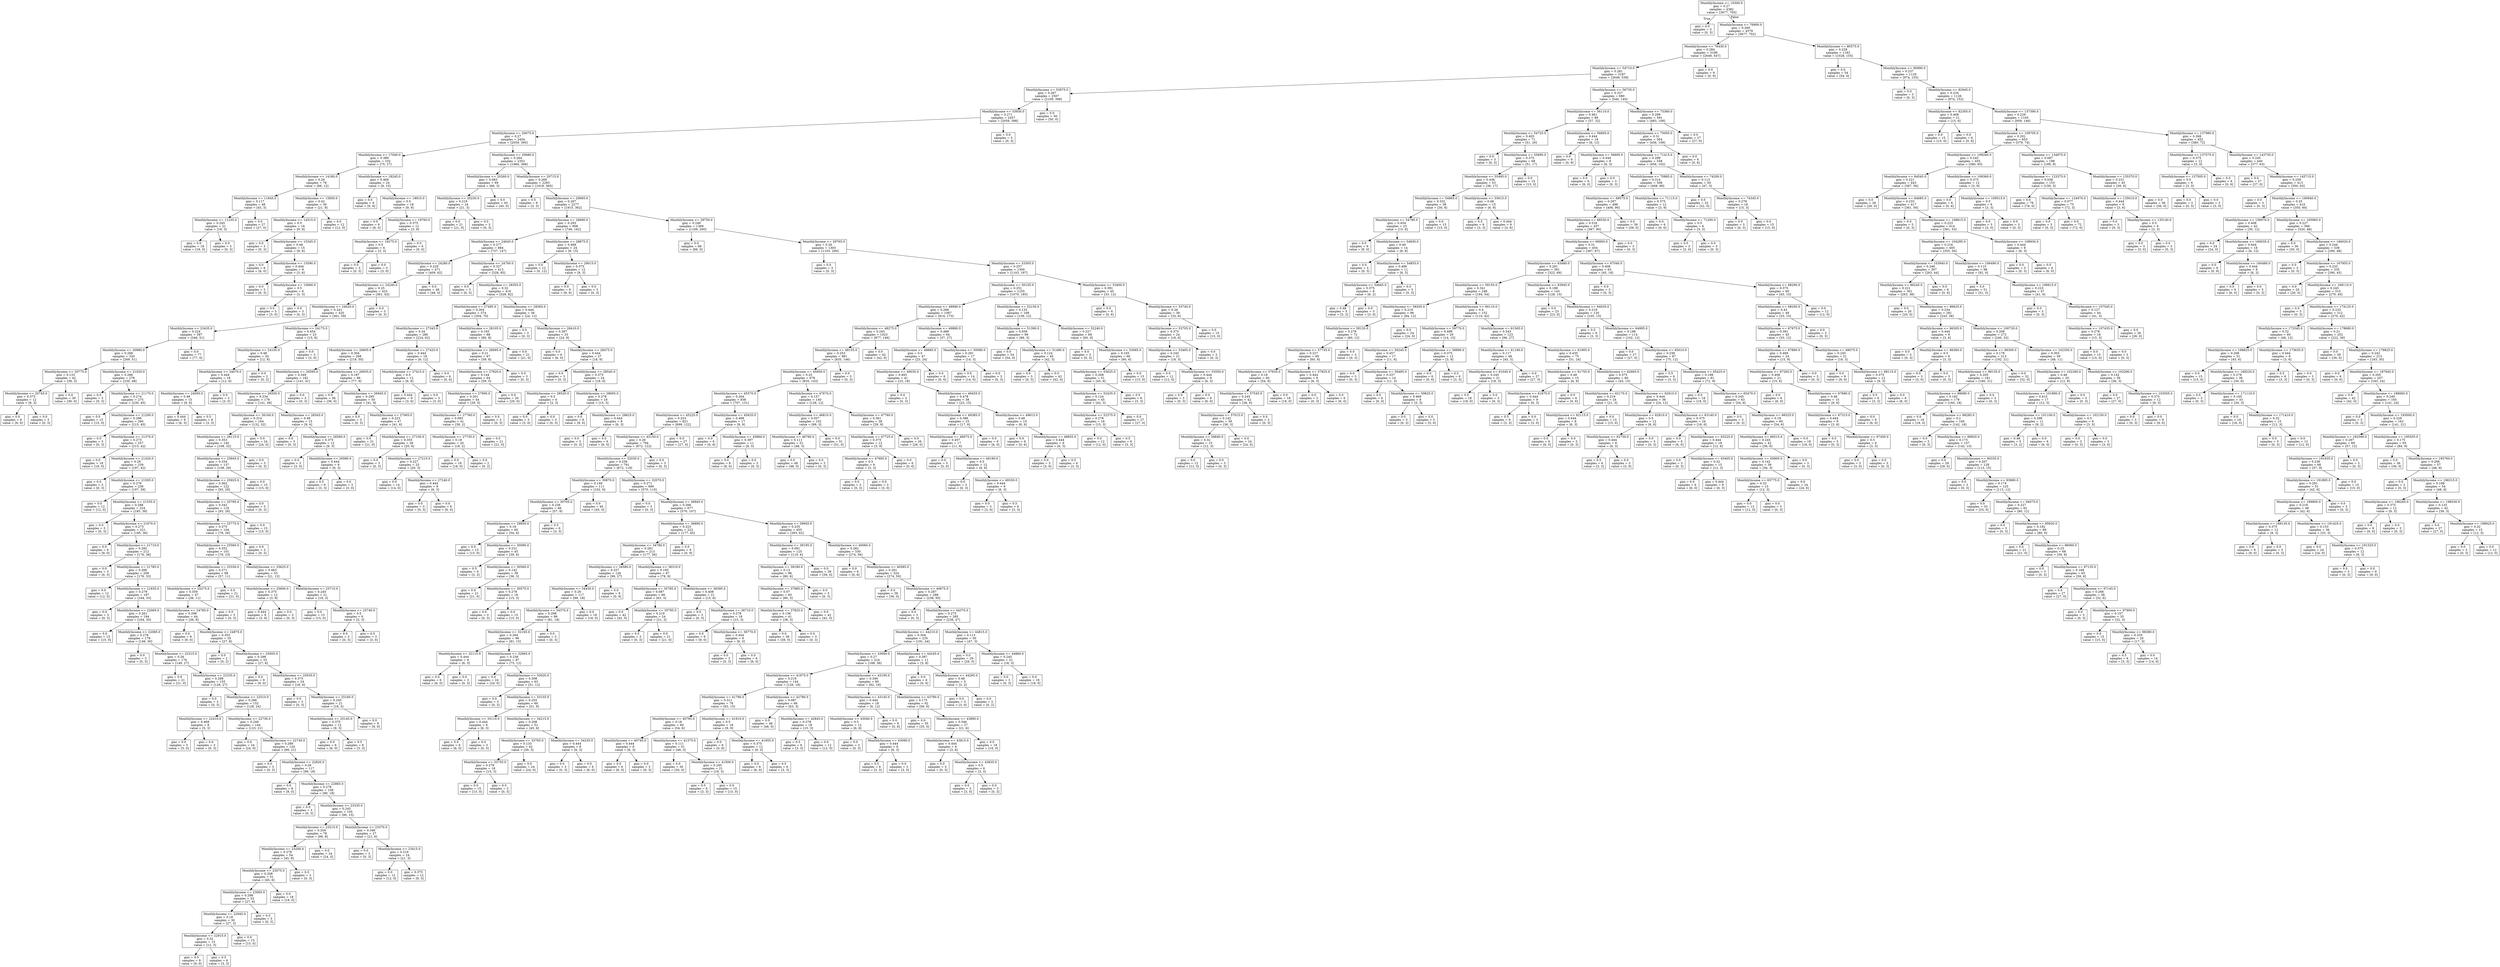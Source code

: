 digraph Tree {
node [shape=box] ;
0 [label="MonthlyIncome <= 10300.0\ngini = 0.27\nsamples = 4382\nvalue = [3677, 705]"] ;
1 [label="gini = 0.0\nsamples = 3\nvalue = [0, 3]"] ;
0 -> 1 [labeldistance=2.5, labelangle=45, headlabel="True"] ;
2 [label="MonthlyIncome <= 76900.0\ngini = 0.269\nsamples = 4379\nvalue = [3677, 702]"] ;
0 -> 2 [labeldistance=2.5, labelangle=-45, headlabel="False"] ;
3 [label="MonthlyIncome <= 76430.0\ngini = 0.284\nsamples = 3196\nvalue = [2649, 547]"] ;
2 -> 3 ;
4 [label="MonthlyIncome <= 54710.0\ngini = 0.281\nsamples = 3187\nvalue = [2649, 538]"] ;
3 -> 4 ;
5 [label="MonthlyIncome <= 53975.0\ngini = 0.267\nsamples = 2507\nvalue = [2109, 398]"] ;
4 -> 5 ;
6 [label="MonthlyIncome <= 53930.0\ngini = 0.271\nsamples = 2457\nvalue = [2059, 398]"] ;
5 -> 6 ;
7 [label="MonthlyIncome <= 20075.0\ngini = 0.27\nsamples = 2454\nvalue = [2059, 395]"] ;
6 -> 7 ;
8 [label="MonthlyIncome <= 17040.0\ngini = 0.389\nsamples = 102\nvalue = [75, 27]"] ;
7 -> 8 ;
9 [label="MonthlyIncome <= 14180.0\ngini = 0.26\nsamples = 78\nvalue = [66, 12]"] ;
8 -> 9 ;
10 [label="MonthlyIncome <= 11645.0\ngini = 0.117\nsamples = 48\nvalue = [45, 3]"] ;
9 -> 10 ;
11 [label="MonthlyIncome <= 11235.0\ngini = 0.245\nsamples = 21\nvalue = [18, 3]"] ;
10 -> 11 ;
12 [label="gini = 0.0\nsamples = 18\nvalue = [18, 0]"] ;
11 -> 12 ;
13 [label="gini = 0.0\nsamples = 3\nvalue = [0, 3]"] ;
11 -> 13 ;
14 [label="gini = 0.0\nsamples = 27\nvalue = [27, 0]"] ;
10 -> 14 ;
15 [label="MonthlyIncome <= 15850.0\ngini = 0.42\nsamples = 30\nvalue = [21, 9]"] ;
9 -> 15 ;
16 [label="MonthlyIncome <= 14515.0\ngini = 0.5\nsamples = 18\nvalue = [9, 9]"] ;
15 -> 16 ;
17 [label="gini = 0.0\nsamples = 3\nvalue = [0, 3]"] ;
16 -> 17 ;
18 [label="MonthlyIncome <= 15345.0\ngini = 0.48\nsamples = 15\nvalue = [9, 6]"] ;
16 -> 18 ;
19 [label="gini = 0.0\nsamples = 6\nvalue = [6, 0]"] ;
18 -> 19 ;
20 [label="MonthlyIncome <= 15590.0\ngini = 0.444\nsamples = 9\nvalue = [3, 6]"] ;
18 -> 20 ;
21 [label="gini = 0.0\nsamples = 3\nvalue = [0, 3]"] ;
20 -> 21 ;
22 [label="MonthlyIncome <= 15660.0\ngini = 0.5\nsamples = 6\nvalue = [3, 3]"] ;
20 -> 22 ;
23 [label="gini = 0.0\nsamples = 3\nvalue = [3, 0]"] ;
22 -> 23 ;
24 [label="gini = 0.0\nsamples = 3\nvalue = [0, 3]"] ;
22 -> 24 ;
25 [label="gini = 0.0\nsamples = 12\nvalue = [12, 0]"] ;
15 -> 25 ;
26 [label="MonthlyIncome <= 18245.0\ngini = 0.469\nsamples = 24\nvalue = [9, 15]"] ;
8 -> 26 ;
27 [label="gini = 0.0\nsamples = 6\nvalue = [0, 6]"] ;
26 -> 27 ;
28 [label="MonthlyIncome <= 18910.0\ngini = 0.5\nsamples = 18\nvalue = [9, 9]"] ;
26 -> 28 ;
29 [label="gini = 0.0\nsamples = 6\nvalue = [6, 0]"] ;
28 -> 29 ;
30 [label="MonthlyIncome <= 19760.0\ngini = 0.375\nsamples = 12\nvalue = [3, 9]"] ;
28 -> 30 ;
31 [label="MonthlyIncome <= 19275.0\ngini = 0.5\nsamples = 6\nvalue = [3, 3]"] ;
30 -> 31 ;
32 [label="gini = 0.0\nsamples = 3\nvalue = [0, 3]"] ;
31 -> 32 ;
33 [label="gini = 0.0\nsamples = 3\nvalue = [3, 0]"] ;
31 -> 33 ;
34 [label="gini = 0.0\nsamples = 6\nvalue = [0, 6]"] ;
30 -> 34 ;
35 [label="MonthlyIncome <= 20680.0\ngini = 0.264\nsamples = 2352\nvalue = [1984, 368]"] ;
7 -> 35 ;
36 [label="MonthlyIncome <= 20260.0\ngini = 0.083\nsamples = 69\nvalue = [66, 3]"] ;
35 -> 36 ;
37 [label="MonthlyIncome <= 20230.0\ngini = 0.219\nsamples = 24\nvalue = [21, 3]"] ;
36 -> 37 ;
38 [label="gini = 0.0\nsamples = 21\nvalue = [21, 0]"] ;
37 -> 38 ;
39 [label="gini = 0.0\nsamples = 3\nvalue = [0, 3]"] ;
37 -> 39 ;
40 [label="gini = 0.0\nsamples = 45\nvalue = [45, 0]"] ;
36 -> 40 ;
41 [label="MonthlyIncome <= 20715.0\ngini = 0.269\nsamples = 2283\nvalue = [1918, 365]"] ;
35 -> 41 ;
42 [label="gini = 0.5\nsamples = 6\nvalue = [3, 3]"] ;
41 -> 42 ;
43 [label="MonthlyIncome <= 29065.0\ngini = 0.267\nsamples = 2277\nvalue = [1915, 362]"] ;
41 -> 43 ;
44 [label="MonthlyIncome <= 28690.0\ngini = 0.293\nsamples = 908\nvalue = [746, 162]"] ;
43 -> 44 ;
45 [label="MonthlyIncome <= 24645.0\ngini = 0.277\nsamples = 884\nvalue = [737, 147]"] ;
44 -> 45 ;
46 [label="MonthlyIncome <= 24280.0\ngini = 0.229\nsamples = 471\nvalue = [409, 62]"] ;
45 -> 46 ;
47 [label="MonthlyIncome <= 24240.0\ngini = 0.25\nsamples = 423\nvalue = [361, 62]"] ;
46 -> 47 ;
48 [label="MonthlyIncome <= 24020.0\ngini = 0.241\nsamples = 420\nvalue = [361, 59]"] ;
47 -> 48 ;
49 [label="MonthlyIncome <= 23435.0\ngini = 0.224\nsamples = 397\nvalue = [346, 51]"] ;
48 -> 49 ;
50 [label="MonthlyIncome <= 20980.0\ngini = 0.268\nsamples = 320\nvalue = [269, 51]"] ;
49 -> 50 ;
51 [label="MonthlyIncome <= 20775.0\ngini = 0.133\nsamples = 42\nvalue = [39, 3]"] ;
50 -> 51 ;
52 [label="MonthlyIncome <= 20745.0\ngini = 0.375\nsamples = 12\nvalue = [9, 3]"] ;
51 -> 52 ;
53 [label="gini = 0.0\nsamples = 9\nvalue = [9, 0]"] ;
52 -> 53 ;
54 [label="gini = 0.0\nsamples = 3\nvalue = [0, 3]"] ;
52 -> 54 ;
55 [label="gini = 0.0\nsamples = 30\nvalue = [30, 0]"] ;
51 -> 55 ;
56 [label="MonthlyIncome <= 21020.0\ngini = 0.286\nsamples = 278\nvalue = [230, 48]"] ;
50 -> 56 ;
57 [label="gini = 0.0\nsamples = 3\nvalue = [0, 3]"] ;
56 -> 57 ;
58 [label="MonthlyIncome <= 21170.0\ngini = 0.274\nsamples = 275\nvalue = [230, 45]"] ;
56 -> 58 ;
59 [label="gini = 0.0\nsamples = 15\nvalue = [15, 0]"] ;
58 -> 59 ;
60 [label="MonthlyIncome <= 21200.0\ngini = 0.286\nsamples = 260\nvalue = [215, 45]"] ;
58 -> 60 ;
61 [label="gini = 0.0\nsamples = 3\nvalue = [0, 3]"] ;
60 -> 61 ;
62 [label="MonthlyIncome <= 21370.0\ngini = 0.273\nsamples = 257\nvalue = [215, 42]"] ;
60 -> 62 ;
63 [label="gini = 0.0\nsamples = 18\nvalue = [18, 0]"] ;
62 -> 63 ;
64 [label="MonthlyIncome <= 21420.0\ngini = 0.29\nsamples = 239\nvalue = [197, 42]"] ;
62 -> 64 ;
65 [label="gini = 0.0\nsamples = 3\nvalue = [0, 3]"] ;
64 -> 65 ;
66 [label="MonthlyIncome <= 21505.0\ngini = 0.276\nsamples = 236\nvalue = [197, 39]"] ;
64 -> 66 ;
67 [label="gini = 0.0\nsamples = 12\nvalue = [12, 0]"] ;
66 -> 67 ;
68 [label="MonthlyIncome <= 21535.0\ngini = 0.288\nsamples = 224\nvalue = [185, 39]"] ;
66 -> 68 ;
69 [label="gini = 0.0\nsamples = 3\nvalue = [0, 3]"] ;
68 -> 69 ;
70 [label="MonthlyIncome <= 21670.0\ngini = 0.273\nsamples = 221\nvalue = [185, 36]"] ;
68 -> 70 ;
71 [label="gini = 0.0\nsamples = 9\nvalue = [9, 0]"] ;
70 -> 71 ;
72 [label="MonthlyIncome <= 21710.0\ngini = 0.282\nsamples = 212\nvalue = [176, 36]"] ;
70 -> 72 ;
73 [label="gini = 0.0\nsamples = 3\nvalue = [0, 3]"] ;
72 -> 73 ;
74 [label="MonthlyIncome <= 21785.0\ngini = 0.266\nsamples = 209\nvalue = [176, 33]"] ;
72 -> 74 ;
75 [label="gini = 0.0\nsamples = 12\nvalue = [12, 0]"] ;
74 -> 75 ;
76 [label="MonthlyIncome <= 21835.0\ngini = 0.279\nsamples = 197\nvalue = [164, 33]"] ;
74 -> 76 ;
77 [label="gini = 0.0\nsamples = 3\nvalue = [0, 3]"] ;
76 -> 77 ;
78 [label="MonthlyIncome <= 22065.0\ngini = 0.261\nsamples = 194\nvalue = [164, 30]"] ;
76 -> 78 ;
79 [label="gini = 0.0\nsamples = 15\nvalue = [15, 0]"] ;
78 -> 79 ;
80 [label="MonthlyIncome <= 22085.0\ngini = 0.279\nsamples = 179\nvalue = [149, 30]"] ;
78 -> 80 ;
81 [label="gini = 0.0\nsamples = 3\nvalue = [0, 3]"] ;
80 -> 81 ;
82 [label="MonthlyIncome <= 22315.0\ngini = 0.26\nsamples = 176\nvalue = [149, 27]"] ;
80 -> 82 ;
83 [label="gini = 0.0\nsamples = 21\nvalue = [21, 0]"] ;
82 -> 83 ;
84 [label="MonthlyIncome <= 22335.0\ngini = 0.288\nsamples = 155\nvalue = [128, 27]"] ;
82 -> 84 ;
85 [label="gini = 0.0\nsamples = 3\nvalue = [0, 3]"] ;
84 -> 85 ;
86 [label="MonthlyIncome <= 22510.0\ngini = 0.266\nsamples = 152\nvalue = [128, 24]"] ;
84 -> 86 ;
87 [label="MonthlyIncome <= 22410.0\ngini = 0.469\nsamples = 8\nvalue = [5, 3]"] ;
86 -> 87 ;
88 [label="gini = 0.0\nsamples = 5\nvalue = [5, 0]"] ;
87 -> 88 ;
89 [label="gini = 0.0\nsamples = 3\nvalue = [0, 3]"] ;
87 -> 89 ;
90 [label="MonthlyIncome <= 22730.0\ngini = 0.249\nsamples = 144\nvalue = [123, 21]"] ;
86 -> 90 ;
91 [label="gini = 0.0\nsamples = 24\nvalue = [24, 0]"] ;
90 -> 91 ;
92 [label="MonthlyIncome <= 22745.0\ngini = 0.289\nsamples = 120\nvalue = [99, 21]"] ;
90 -> 92 ;
93 [label="gini = 0.0\nsamples = 3\nvalue = [0, 3]"] ;
92 -> 93 ;
94 [label="MonthlyIncome <= 22820.0\ngini = 0.26\nsamples = 117\nvalue = [99, 18]"] ;
92 -> 94 ;
95 [label="gini = 0.0\nsamples = 9\nvalue = [9, 0]"] ;
94 -> 95 ;
96 [label="MonthlyIncome <= 22865.0\ngini = 0.278\nsamples = 108\nvalue = [90, 18]"] ;
94 -> 96 ;
97 [label="gini = 0.0\nsamples = 3\nvalue = [0, 3]"] ;
96 -> 97 ;
98 [label="MonthlyIncome <= 23335.0\ngini = 0.245\nsamples = 105\nvalue = [90, 15]"] ;
96 -> 98 ;
99 [label="MonthlyIncome <= 23215.0\ngini = 0.204\nsamples = 78\nvalue = [69, 9]"] ;
98 -> 99 ;
100 [label="MonthlyIncome <= 23200.0\ngini = 0.278\nsamples = 54\nvalue = [45, 9]"] ;
99 -> 100 ;
101 [label="MonthlyIncome <= 23075.0\ngini = 0.208\nsamples = 51\nvalue = [45, 6]"] ;
100 -> 101 ;
102 [label="MonthlyIncome <= 23065.0\ngini = 0.298\nsamples = 33\nvalue = [27, 6]"] ;
101 -> 102 ;
103 [label="MonthlyIncome <= 22945.0\ngini = 0.18\nsamples = 30\nvalue = [27, 3]"] ;
102 -> 103 ;
104 [label="MonthlyIncome <= 22915.0\ngini = 0.32\nsamples = 15\nvalue = [12, 3]"] ;
103 -> 104 ;
105 [label="gini = 0.0\nsamples = 9\nvalue = [9, 0]"] ;
104 -> 105 ;
106 [label="gini = 0.5\nsamples = 6\nvalue = [3, 3]"] ;
104 -> 106 ;
107 [label="gini = 0.0\nsamples = 15\nvalue = [15, 0]"] ;
103 -> 107 ;
108 [label="gini = 0.0\nsamples = 3\nvalue = [0, 3]"] ;
102 -> 108 ;
109 [label="gini = 0.0\nsamples = 18\nvalue = [18, 0]"] ;
101 -> 109 ;
110 [label="gini = 0.0\nsamples = 3\nvalue = [0, 3]"] ;
100 -> 110 ;
111 [label="gini = 0.0\nsamples = 24\nvalue = [24, 0]"] ;
99 -> 111 ;
112 [label="MonthlyIncome <= 23370.0\ngini = 0.346\nsamples = 27\nvalue = [21, 6]"] ;
98 -> 112 ;
113 [label="gini = 0.0\nsamples = 3\nvalue = [0, 3]"] ;
112 -> 113 ;
114 [label="MonthlyIncome <= 23415.0\ngini = 0.219\nsamples = 24\nvalue = [21, 3]"] ;
112 -> 114 ;
115 [label="gini = 0.0\nsamples = 12\nvalue = [12, 0]"] ;
114 -> 115 ;
116 [label="gini = 0.375\nsamples = 12\nvalue = [9, 3]"] ;
114 -> 116 ;
117 [label="gini = 0.0\nsamples = 77\nvalue = [77, 0]"] ;
49 -> 117 ;
118 [label="MonthlyIncome <= 24175.0\ngini = 0.454\nsamples = 23\nvalue = [15, 8]"] ;
48 -> 118 ;
119 [label="MonthlyIncome <= 24105.0\ngini = 0.48\nsamples = 20\nvalue = [12, 8]"] ;
118 -> 119 ;
120 [label="MonthlyIncome <= 24070.0\ngini = 0.444\nsamples = 18\nvalue = [12, 6]"] ;
119 -> 120 ;
121 [label="MonthlyIncome <= 24050.0\ngini = 0.48\nsamples = 15\nvalue = [9, 6]"] ;
120 -> 121 ;
122 [label="gini = 0.444\nsamples = 9\nvalue = [6, 3]"] ;
121 -> 122 ;
123 [label="gini = 0.5\nsamples = 6\nvalue = [3, 3]"] ;
121 -> 123 ;
124 [label="gini = 0.0\nsamples = 3\nvalue = [3, 0]"] ;
120 -> 124 ;
125 [label="gini = 0.0\nsamples = 2\nvalue = [0, 2]"] ;
119 -> 125 ;
126 [label="gini = 0.0\nsamples = 3\nvalue = [3, 0]"] ;
118 -> 126 ;
127 [label="gini = 0.0\nsamples = 3\nvalue = [0, 3]"] ;
47 -> 127 ;
128 [label="gini = 0.0\nsamples = 48\nvalue = [48, 0]"] ;
46 -> 128 ;
129 [label="MonthlyIncome <= 24700.0\ngini = 0.327\nsamples = 413\nvalue = [328, 85]"] ;
45 -> 129 ;
130 [label="gini = 0.0\nsamples = 3\nvalue = [0, 3]"] ;
129 -> 130 ;
131 [label="MonthlyIncome <= 28355.0\ngini = 0.32\nsamples = 410\nvalue = [328, 82]"] ;
129 -> 131 ;
132 [label="MonthlyIncome <= 27495.0\ngini = 0.304\nsamples = 374\nvalue = [304, 70]"] ;
131 -> 132 ;
133 [label="MonthlyIncome <= 27345.0\ngini = 0.34\nsamples = 286\nvalue = [224, 62]"] ;
132 -> 133 ;
134 [label="MonthlyIncome <= 26605.0\ngini = 0.304\nsamples = 268\nvalue = [218, 50]"] ;
133 -> 134 ;
135 [label="MonthlyIncome <= 26595.0\ngini = 0.349\nsamples = 182\nvalue = [141, 41]"] ;
134 -> 135 ;
136 [label="MonthlyIncome <= 26505.0\ngini = 0.334\nsamples = 179\nvalue = [141, 38]"] ;
135 -> 136 ;
137 [label="MonthlyIncome <= 26160.0\ngini = 0.314\nsamples = 164\nvalue = [132, 32]"] ;
136 -> 137 ;
138 [label="MonthlyIncome <= 26115.0\ngini = 0.353\nsamples = 140\nvalue = [108, 32]"] ;
137 -> 138 ;
139 [label="MonthlyIncome <= 25945.0\ngini = 0.334\nsamples = 137\nvalue = [108, 29]"] ;
138 -> 139 ;
140 [label="MonthlyIncome <= 25925.0\ngini = 0.362\nsamples = 122\nvalue = [93, 29]"] ;
139 -> 140 ;
141 [label="MonthlyIncome <= 25795.0\ngini = 0.342\nsamples = 119\nvalue = [93, 26]"] ;
140 -> 141 ;
142 [label="MonthlyIncome <= 25775.0\ngini = 0.375\nsamples = 104\nvalue = [78, 26]"] ;
141 -> 142 ;
143 [label="MonthlyIncome <= 25560.0\ngini = 0.352\nsamples = 101\nvalue = [78, 23]"] ;
142 -> 143 ;
144 [label="MonthlyIncome <= 25330.0\ngini = 0.271\nsamples = 68\nvalue = [57, 11]"] ;
143 -> 144 ;
145 [label="MonthlyIncome <= 25275.0\ngini = 0.359\nsamples = 47\nvalue = [36, 11]"] ;
144 -> 145 ;
146 [label="MonthlyIncome <= 24785.0\ngini = 0.298\nsamples = 44\nvalue = [36, 8]"] ;
145 -> 146 ;
147 [label="gini = 0.0\nsamples = 9\nvalue = [9, 0]"] ;
146 -> 147 ;
148 [label="MonthlyIncome <= 24875.0\ngini = 0.353\nsamples = 35\nvalue = [27, 8]"] ;
146 -> 148 ;
149 [label="gini = 0.0\nsamples = 2\nvalue = [0, 2]"] ;
148 -> 149 ;
150 [label="MonthlyIncome <= 25005.0\ngini = 0.298\nsamples = 33\nvalue = [27, 6]"] ;
148 -> 150 ;
151 [label="gini = 0.0\nsamples = 9\nvalue = [9, 0]"] ;
150 -> 151 ;
152 [label="MonthlyIncome <= 25035.0\ngini = 0.375\nsamples = 24\nvalue = [18, 6]"] ;
150 -> 152 ;
153 [label="gini = 0.0\nsamples = 3\nvalue = [0, 3]"] ;
152 -> 153 ;
154 [label="MonthlyIncome <= 25160.0\ngini = 0.245\nsamples = 21\nvalue = [18, 3]"] ;
152 -> 154 ;
155 [label="MonthlyIncome <= 25145.0\ngini = 0.375\nsamples = 12\nvalue = [9, 3]"] ;
154 -> 155 ;
156 [label="gini = 0.0\nsamples = 6\nvalue = [6, 0]"] ;
155 -> 156 ;
157 [label="gini = 0.5\nsamples = 6\nvalue = [3, 3]"] ;
155 -> 157 ;
158 [label="gini = 0.0\nsamples = 9\nvalue = [9, 0]"] ;
154 -> 158 ;
159 [label="gini = 0.0\nsamples = 3\nvalue = [0, 3]"] ;
145 -> 159 ;
160 [label="gini = 0.0\nsamples = 21\nvalue = [21, 0]"] ;
144 -> 160 ;
161 [label="MonthlyIncome <= 25625.0\ngini = 0.463\nsamples = 33\nvalue = [21, 12]"] ;
143 -> 161 ;
162 [label="MonthlyIncome <= 25600.0\ngini = 0.375\nsamples = 12\nvalue = [3, 9]"] ;
161 -> 162 ;
163 [label="gini = 0.444\nsamples = 9\nvalue = [3, 6]"] ;
162 -> 163 ;
164 [label="gini = 0.0\nsamples = 3\nvalue = [0, 3]"] ;
162 -> 164 ;
165 [label="MonthlyIncome <= 25715.0\ngini = 0.245\nsamples = 21\nvalue = [18, 3]"] ;
161 -> 165 ;
166 [label="gini = 0.0\nsamples = 15\nvalue = [15, 0]"] ;
165 -> 166 ;
167 [label="MonthlyIncome <= 25740.0\ngini = 0.5\nsamples = 6\nvalue = [3, 3]"] ;
165 -> 167 ;
168 [label="gini = 0.0\nsamples = 3\nvalue = [0, 3]"] ;
167 -> 168 ;
169 [label="gini = 0.0\nsamples = 3\nvalue = [3, 0]"] ;
167 -> 169 ;
170 [label="gini = 0.0\nsamples = 3\nvalue = [0, 3]"] ;
142 -> 170 ;
171 [label="gini = 0.0\nsamples = 15\nvalue = [15, 0]"] ;
141 -> 171 ;
172 [label="gini = 0.0\nsamples = 3\nvalue = [0, 3]"] ;
140 -> 172 ;
173 [label="gini = 0.0\nsamples = 15\nvalue = [15, 0]"] ;
139 -> 173 ;
174 [label="gini = 0.0\nsamples = 3\nvalue = [0, 3]"] ;
138 -> 174 ;
175 [label="gini = 0.0\nsamples = 24\nvalue = [24, 0]"] ;
137 -> 175 ;
176 [label="MonthlyIncome <= 26545.0\ngini = 0.48\nsamples = 15\nvalue = [9, 6]"] ;
136 -> 176 ;
177 [label="gini = 0.0\nsamples = 3\nvalue = [0, 3]"] ;
176 -> 177 ;
178 [label="MonthlyIncome <= 26560.0\ngini = 0.375\nsamples = 12\nvalue = [9, 3]"] ;
176 -> 178 ;
179 [label="gini = 0.0\nsamples = 3\nvalue = [3, 0]"] ;
178 -> 179 ;
180 [label="MonthlyIncome <= 26580.0\ngini = 0.444\nsamples = 9\nvalue = [6, 3]"] ;
178 -> 180 ;
181 [label="gini = 0.5\nsamples = 6\nvalue = [3, 3]"] ;
180 -> 181 ;
182 [label="gini = 0.0\nsamples = 3\nvalue = [3, 0]"] ;
180 -> 182 ;
183 [label="gini = 0.0\nsamples = 3\nvalue = [0, 3]"] ;
135 -> 183 ;
184 [label="MonthlyIncome <= 26935.0\ngini = 0.187\nsamples = 86\nvalue = [77, 9]"] ;
134 -> 184 ;
185 [label="gini = 0.0\nsamples = 36\nvalue = [36, 0]"] ;
184 -> 185 ;
186 [label="MonthlyIncome <= 26945.0\ngini = 0.295\nsamples = 50\nvalue = [41, 9]"] ;
184 -> 186 ;
187 [label="gini = 0.0\nsamples = 3\nvalue = [0, 3]"] ;
186 -> 187 ;
188 [label="MonthlyIncome <= 27065.0\ngini = 0.223\nsamples = 47\nvalue = [41, 6]"] ;
186 -> 188 ;
189 [label="gini = 0.0\nsamples = 21\nvalue = [21, 0]"] ;
188 -> 189 ;
190 [label="MonthlyIncome <= 27100.0\ngini = 0.355\nsamples = 26\nvalue = [20, 6]"] ;
188 -> 190 ;
191 [label="gini = 0.0\nsamples = 3\nvalue = [0, 3]"] ;
190 -> 191 ;
192 [label="MonthlyIncome <= 27215.0\ngini = 0.227\nsamples = 23\nvalue = [20, 3]"] ;
190 -> 192 ;
193 [label="gini = 0.0\nsamples = 14\nvalue = [14, 0]"] ;
192 -> 193 ;
194 [label="MonthlyIncome <= 27240.0\ngini = 0.444\nsamples = 9\nvalue = [6, 3]"] ;
192 -> 194 ;
195 [label="gini = 0.0\nsamples = 3\nvalue = [0, 3]"] ;
194 -> 195 ;
196 [label="gini = 0.0\nsamples = 6\nvalue = [6, 0]"] ;
194 -> 196 ;
197 [label="MonthlyIncome <= 27425.0\ngini = 0.444\nsamples = 18\nvalue = [6, 12]"] ;
133 -> 197 ;
198 [label="MonthlyIncome <= 27415.0\ngini = 0.5\nsamples = 12\nvalue = [6, 6]"] ;
197 -> 198 ;
199 [label="gini = 0.444\nsamples = 9\nvalue = [3, 6]"] ;
198 -> 199 ;
200 [label="gini = 0.0\nsamples = 3\nvalue = [3, 0]"] ;
198 -> 200 ;
201 [label="gini = 0.0\nsamples = 6\nvalue = [0, 6]"] ;
197 -> 201 ;
202 [label="MonthlyIncome <= 28105.0\ngini = 0.165\nsamples = 88\nvalue = [80, 8]"] ;
132 -> 202 ;
203 [label="MonthlyIncome <= 28095.0\ngini = 0.21\nsamples = 67\nvalue = [59, 8]"] ;
202 -> 203 ;
204 [label="MonthlyIncome <= 27920.0\ngini = 0.144\nsamples = 64\nvalue = [59, 5]"] ;
203 -> 204 ;
205 [label="MonthlyIncome <= 27900.0\ngini = 0.201\nsamples = 44\nvalue = [39, 5]"] ;
204 -> 205 ;
206 [label="MonthlyIncome <= 27760.0\ngini = 0.093\nsamples = 41\nvalue = [39, 2]"] ;
205 -> 206 ;
207 [label="MonthlyIncome <= 27735.0\ngini = 0.18\nsamples = 20\nvalue = [18, 2]"] ;
206 -> 207 ;
208 [label="gini = 0.0\nsamples = 18\nvalue = [18, 0]"] ;
207 -> 208 ;
209 [label="gini = 0.0\nsamples = 2\nvalue = [0, 2]"] ;
207 -> 209 ;
210 [label="gini = 0.0\nsamples = 21\nvalue = [21, 0]"] ;
206 -> 210 ;
211 [label="gini = 0.0\nsamples = 3\nvalue = [0, 3]"] ;
205 -> 211 ;
212 [label="gini = 0.0\nsamples = 20\nvalue = [20, 0]"] ;
204 -> 212 ;
213 [label="gini = 0.0\nsamples = 3\nvalue = [0, 3]"] ;
203 -> 213 ;
214 [label="gini = 0.0\nsamples = 21\nvalue = [21, 0]"] ;
202 -> 214 ;
215 [label="MonthlyIncome <= 28365.0\ngini = 0.444\nsamples = 36\nvalue = [24, 12]"] ;
131 -> 215 ;
216 [label="gini = 0.0\nsamples = 3\nvalue = [0, 3]"] ;
215 -> 216 ;
217 [label="MonthlyIncome <= 28410.0\ngini = 0.397\nsamples = 33\nvalue = [24, 9]"] ;
215 -> 217 ;
218 [label="gini = 0.0\nsamples = 6\nvalue = [6, 0]"] ;
217 -> 218 ;
219 [label="MonthlyIncome <= 28475.0\ngini = 0.444\nsamples = 27\nvalue = [18, 9]"] ;
217 -> 219 ;
220 [label="gini = 0.0\nsamples = 3\nvalue = [0, 3]"] ;
219 -> 220 ;
221 [label="MonthlyIncome <= 28545.0\ngini = 0.375\nsamples = 24\nvalue = [18, 6]"] ;
219 -> 221 ;
222 [label="MonthlyIncome <= 28520.0\ngini = 0.5\nsamples = 6\nvalue = [3, 3]"] ;
221 -> 222 ;
223 [label="gini = 0.0\nsamples = 3\nvalue = [3, 0]"] ;
222 -> 223 ;
224 [label="gini = 0.0\nsamples = 3\nvalue = [0, 3]"] ;
222 -> 224 ;
225 [label="MonthlyIncome <= 28605.0\ngini = 0.278\nsamples = 18\nvalue = [15, 3]"] ;
221 -> 225 ;
226 [label="gini = 0.0\nsamples = 9\nvalue = [9, 0]"] ;
225 -> 226 ;
227 [label="MonthlyIncome <= 28625.0\ngini = 0.444\nsamples = 9\nvalue = [6, 3]"] ;
225 -> 227 ;
228 [label="gini = 0.0\nsamples = 3\nvalue = [0, 3]"] ;
227 -> 228 ;
229 [label="gini = 0.0\nsamples = 6\nvalue = [6, 0]"] ;
227 -> 229 ;
230 [label="MonthlyIncome <= 28875.0\ngini = 0.469\nsamples = 24\nvalue = [9, 15]"] ;
44 -> 230 ;
231 [label="gini = 0.0\nsamples = 12\nvalue = [0, 12]"] ;
230 -> 231 ;
232 [label="MonthlyIncome <= 29015.0\ngini = 0.375\nsamples = 12\nvalue = [9, 3]"] ;
230 -> 232 ;
233 [label="gini = 0.0\nsamples = 9\nvalue = [9, 0]"] ;
232 -> 233 ;
234 [label="gini = 0.0\nsamples = 3\nvalue = [0, 3]"] ;
232 -> 234 ;
235 [label="MonthlyIncome <= 29750.0\ngini = 0.249\nsamples = 1369\nvalue = [1169, 200]"] ;
43 -> 235 ;
236 [label="gini = 0.0\nsamples = 66\nvalue = [66, 0]"] ;
235 -> 236 ;
237 [label="MonthlyIncome <= 29765.0\ngini = 0.26\nsamples = 1303\nvalue = [1103, 200]"] ;
235 -> 237 ;
238 [label="gini = 0.0\nsamples = 3\nvalue = [0, 3]"] ;
237 -> 238 ;
239 [label="MonthlyIncome <= 53305.0\ngini = 0.257\nsamples = 1300\nvalue = [1103, 197]"] ;
237 -> 239 ;
240 [label="MonthlyIncome <= 50155.0\ngini = 0.251\nsamples = 1255\nvalue = [1070, 185]"] ;
239 -> 240 ;
241 [label="MonthlyIncome <= 48990.0\ngini = 0.268\nsamples = 1087\nvalue = [914, 173]"] ;
240 -> 241 ;
242 [label="MonthlyIncome <= 48275.0\ngini = 0.245\nsamples = 1023\nvalue = [877, 146]"] ;
241 -> 242 ;
243 [label="MonthlyIncome <= 48155.0\ngini = 0.253\nsamples = 981\nvalue = [835, 146]"] ;
242 -> 243 ;
244 [label="MonthlyIncome <= 45950.0\ngini = 0.25\nsamples = 978\nvalue = [835, 143]"] ;
243 -> 244 ;
245 [label="MonthlyIncome <= 45570.0\ngini = 0.264\nsamples = 838\nvalue = [707, 131]"] ;
244 -> 245 ;
246 [label="MonthlyIncome <= 45225.0\ngini = 0.253\nsamples = 821\nvalue = [699, 122]"] ;
245 -> 246 ;
247 [label="MonthlyIncome <= 45150.0\ngini = 0.26\nsamples = 794\nvalue = [672, 122]"] ;
246 -> 247 ;
248 [label="MonthlyIncome <= 32030.0\ngini = 0.256\nsamples = 791\nvalue = [672, 119]"] ;
247 -> 248 ;
249 [label="MonthlyIncome <= 30870.0\ngini = 0.149\nsamples = 111\nvalue = [102, 9]"] ;
248 -> 249 ;
250 [label="MonthlyIncome <= 30705.0\ngini = 0.236\nsamples = 66\nvalue = [57, 9]"] ;
249 -> 250 ;
251 [label="MonthlyIncome <= 29950.0\ngini = 0.18\nsamples = 60\nvalue = [54, 6]"] ;
250 -> 251 ;
252 [label="gini = 0.0\nsamples = 15\nvalue = [15, 0]"] ;
251 -> 252 ;
253 [label="MonthlyIncome <= 30090.0\ngini = 0.231\nsamples = 45\nvalue = [39, 6]"] ;
251 -> 253 ;
254 [label="gini = 0.5\nsamples = 6\nvalue = [3, 3]"] ;
253 -> 254 ;
255 [label="MonthlyIncome <= 30560.0\ngini = 0.142\nsamples = 39\nvalue = [36, 3]"] ;
253 -> 255 ;
256 [label="gini = 0.0\nsamples = 21\nvalue = [21, 0]"] ;
255 -> 256 ;
257 [label="MonthlyIncome <= 30575.0\ngini = 0.278\nsamples = 18\nvalue = [15, 3]"] ;
255 -> 257 ;
258 [label="gini = 0.0\nsamples = 3\nvalue = [0, 3]"] ;
257 -> 258 ;
259 [label="gini = 0.0\nsamples = 15\nvalue = [15, 0]"] ;
257 -> 259 ;
260 [label="gini = 0.5\nsamples = 6\nvalue = [3, 3]"] ;
250 -> 260 ;
261 [label="gini = 0.0\nsamples = 45\nvalue = [45, 0]"] ;
249 -> 261 ;
262 [label="MonthlyIncome <= 32070.0\ngini = 0.271\nsamples = 680\nvalue = [570, 110]"] ;
248 -> 262 ;
263 [label="gini = 0.0\nsamples = 3\nvalue = [0, 3]"] ;
262 -> 263 ;
264 [label="MonthlyIncome <= 36945.0\ngini = 0.266\nsamples = 677\nvalue = [570, 107]"] ;
262 -> 264 ;
265 [label="MonthlyIncome <= 36890.0\ngini = 0.323\nsamples = 222\nvalue = [177, 45]"] ;
264 -> 265 ;
266 [label="MonthlyIncome <= 34780.0\ngini = 0.281\nsamples = 213\nvalue = [177, 36]"] ;
265 -> 266 ;
267 [label="MonthlyIncome <= 34580.0\ngini = 0.337\nsamples = 126\nvalue = [99, 27]"] ;
266 -> 267 ;
268 [label="MonthlyIncome <= 34430.0\ngini = 0.26\nsamples = 117\nvalue = [99, 18]"] ;
267 -> 268 ;
269 [label="MonthlyIncome <= 34370.0\ngini = 0.298\nsamples = 99\nvalue = [81, 18]"] ;
268 -> 269 ;
270 [label="MonthlyIncome <= 32165.0\ngini = 0.264\nsamples = 96\nvalue = [81, 15]"] ;
269 -> 270 ;
271 [label="MonthlyIncome <= 32115.0\ngini = 0.444\nsamples = 9\nvalue = [6, 3]"] ;
270 -> 271 ;
272 [label="gini = 0.0\nsamples = 6\nvalue = [6, 0]"] ;
271 -> 272 ;
273 [label="gini = 0.0\nsamples = 3\nvalue = [0, 3]"] ;
271 -> 273 ;
274 [label="MonthlyIncome <= 32965.0\ngini = 0.238\nsamples = 87\nvalue = [75, 12]"] ;
270 -> 274 ;
275 [label="gini = 0.0\nsamples = 24\nvalue = [24, 0]"] ;
274 -> 275 ;
276 [label="MonthlyIncome <= 33020.0\ngini = 0.308\nsamples = 63\nvalue = [51, 12]"] ;
274 -> 276 ;
277 [label="gini = 0.0\nsamples = 3\nvalue = [0, 3]"] ;
276 -> 277 ;
278 [label="MonthlyIncome <= 33155.0\ngini = 0.255\nsamples = 60\nvalue = [51, 9]"] ;
276 -> 278 ;
279 [label="MonthlyIncome <= 33110.0\ngini = 0.444\nsamples = 9\nvalue = [6, 3]"] ;
278 -> 279 ;
280 [label="gini = 0.0\nsamples = 6\nvalue = [6, 0]"] ;
279 -> 280 ;
281 [label="gini = 0.0\nsamples = 3\nvalue = [0, 3]"] ;
279 -> 281 ;
282 [label="MonthlyIncome <= 34215.0\ngini = 0.208\nsamples = 51\nvalue = [45, 6]"] ;
278 -> 282 ;
283 [label="MonthlyIncome <= 33765.0\ngini = 0.133\nsamples = 42\nvalue = [39, 3]"] ;
282 -> 283 ;
284 [label="MonthlyIncome <= 33755.0\ngini = 0.278\nsamples = 18\nvalue = [15, 3]"] ;
283 -> 284 ;
285 [label="gini = 0.0\nsamples = 15\nvalue = [15, 0]"] ;
284 -> 285 ;
286 [label="gini = 0.0\nsamples = 3\nvalue = [0, 3]"] ;
284 -> 286 ;
287 [label="gini = 0.0\nsamples = 24\nvalue = [24, 0]"] ;
283 -> 287 ;
288 [label="MonthlyIncome <= 34235.0\ngini = 0.444\nsamples = 9\nvalue = [6, 3]"] ;
282 -> 288 ;
289 [label="gini = 0.0\nsamples = 3\nvalue = [0, 3]"] ;
288 -> 289 ;
290 [label="gini = 0.0\nsamples = 6\nvalue = [6, 0]"] ;
288 -> 290 ;
291 [label="gini = 0.0\nsamples = 3\nvalue = [0, 3]"] ;
269 -> 291 ;
292 [label="gini = 0.0\nsamples = 18\nvalue = [18, 0]"] ;
268 -> 292 ;
293 [label="gini = 0.0\nsamples = 9\nvalue = [0, 9]"] ;
267 -> 293 ;
294 [label="MonthlyIncome <= 36310.0\ngini = 0.185\nsamples = 87\nvalue = [78, 9]"] ;
266 -> 294 ;
295 [label="MonthlyIncome <= 35785.0\ngini = 0.087\nsamples = 66\nvalue = [63, 3]"] ;
294 -> 295 ;
296 [label="gini = 0.0\nsamples = 42\nvalue = [42, 0]"] ;
295 -> 296 ;
297 [label="MonthlyIncome <= 35795.0\ngini = 0.219\nsamples = 24\nvalue = [21, 3]"] ;
295 -> 297 ;
298 [label="gini = 0.0\nsamples = 3\nvalue = [0, 3]"] ;
297 -> 298 ;
299 [label="gini = 0.0\nsamples = 21\nvalue = [21, 0]"] ;
297 -> 299 ;
300 [label="MonthlyIncome <= 36395.0\ngini = 0.408\nsamples = 21\nvalue = [15, 6]"] ;
294 -> 300 ;
301 [label="gini = 0.0\nsamples = 3\nvalue = [0, 3]"] ;
300 -> 301 ;
302 [label="MonthlyIncome <= 36710.0\ngini = 0.278\nsamples = 18\nvalue = [15, 3]"] ;
300 -> 302 ;
303 [label="gini = 0.0\nsamples = 9\nvalue = [9, 0]"] ;
302 -> 303 ;
304 [label="MonthlyIncome <= 36770.0\ngini = 0.444\nsamples = 9\nvalue = [6, 3]"] ;
302 -> 304 ;
305 [label="gini = 0.0\nsamples = 3\nvalue = [0, 3]"] ;
304 -> 305 ;
306 [label="gini = 0.0\nsamples = 6\nvalue = [6, 0]"] ;
304 -> 306 ;
307 [label="gini = 0.0\nsamples = 9\nvalue = [0, 9]"] ;
265 -> 307 ;
308 [label="MonthlyIncome <= 39945.0\ngini = 0.235\nsamples = 455\nvalue = [393, 62]"] ;
264 -> 308 ;
309 [label="MonthlyIncome <= 39195.0\ngini = 0.091\nsamples = 125\nvalue = [119, 6]"] ;
308 -> 309 ;
310 [label="MonthlyIncome <= 39180.0\ngini = 0.13\nsamples = 86\nvalue = [80, 6]"] ;
309 -> 310 ;
311 [label="MonthlyIncome <= 37985.0\ngini = 0.07\nsamples = 83\nvalue = [80, 3]"] ;
310 -> 311 ;
312 [label="MonthlyIncome <= 37825.0\ngini = 0.136\nsamples = 41\nvalue = [38, 3]"] ;
311 -> 312 ;
313 [label="gini = 0.0\nsamples = 38\nvalue = [38, 0]"] ;
312 -> 313 ;
314 [label="gini = 0.0\nsamples = 3\nvalue = [0, 3]"] ;
312 -> 314 ;
315 [label="gini = 0.0\nsamples = 42\nvalue = [42, 0]"] ;
311 -> 315 ;
316 [label="gini = 0.0\nsamples = 3\nvalue = [0, 3]"] ;
310 -> 316 ;
317 [label="gini = 0.0\nsamples = 39\nvalue = [39, 0]"] ;
309 -> 317 ;
318 [label="MonthlyIncome <= 40060.0\ngini = 0.282\nsamples = 330\nvalue = [274, 56]"] ;
308 -> 318 ;
319 [label="gini = 0.0\nsamples = 6\nvalue = [0, 6]"] ;
318 -> 319 ;
320 [label="MonthlyIncome <= 40585.0\ngini = 0.261\nsamples = 324\nvalue = [274, 50]"] ;
318 -> 320 ;
321 [label="gini = 0.0\nsamples = 36\nvalue = [36, 0]"] ;
320 -> 321 ;
322 [label="MonthlyIncome <= 40675.0\ngini = 0.287\nsamples = 288\nvalue = [238, 50]"] ;
320 -> 322 ;
323 [label="gini = 0.0\nsamples = 3\nvalue = [0, 3]"] ;
322 -> 323 ;
324 [label="MonthlyIncome <= 44370.0\ngini = 0.275\nsamples = 285\nvalue = [238, 47]"] ;
322 -> 324 ;
325 [label="MonthlyIncome <= 44210.0\ngini = 0.304\nsamples = 235\nvalue = [191, 44]"] ;
324 -> 325 ;
326 [label="MonthlyIncome <= 43000.0\ngini = 0.27\nsamples = 224\nvalue = [188, 36]"] ;
325 -> 326 ;
327 [label="MonthlyIncome <= 41975.0\ngini = 0.219\nsamples = 144\nvalue = [126, 18]"] ;
326 -> 327 ;
328 [label="MonthlyIncome <= 41790.0\ngini = 0.311\nsamples = 78\nvalue = [63, 15]"] ;
327 -> 328 ;
329 [label="MonthlyIncome <= 40795.0\ngini = 0.18\nsamples = 60\nvalue = [54, 6]"] ;
328 -> 329 ;
330 [label="MonthlyIncome <= 40745.0\ngini = 0.444\nsamples = 9\nvalue = [6, 3]"] ;
329 -> 330 ;
331 [label="gini = 0.0\nsamples = 6\nvalue = [6, 0]"] ;
330 -> 331 ;
332 [label="gini = 0.0\nsamples = 3\nvalue = [0, 3]"] ;
330 -> 332 ;
333 [label="MonthlyIncome <= 41375.0\ngini = 0.111\nsamples = 51\nvalue = [48, 3]"] ;
329 -> 333 ;
334 [label="gini = 0.0\nsamples = 30\nvalue = [30, 0]"] ;
333 -> 334 ;
335 [label="MonthlyIncome <= 41500.0\ngini = 0.245\nsamples = 21\nvalue = [18, 3]"] ;
333 -> 335 ;
336 [label="gini = 0.5\nsamples = 6\nvalue = [3, 3]"] ;
335 -> 336 ;
337 [label="gini = 0.0\nsamples = 15\nvalue = [15, 0]"] ;
335 -> 337 ;
338 [label="MonthlyIncome <= 41910.0\ngini = 0.5\nsamples = 18\nvalue = [9, 9]"] ;
328 -> 338 ;
339 [label="gini = 0.0\nsamples = 6\nvalue = [0, 6]"] ;
338 -> 339 ;
340 [label="MonthlyIncome <= 41955.0\ngini = 0.375\nsamples = 12\nvalue = [9, 3]"] ;
338 -> 340 ;
341 [label="gini = 0.0\nsamples = 6\nvalue = [6, 0]"] ;
340 -> 341 ;
342 [label="gini = 0.5\nsamples = 6\nvalue = [3, 3]"] ;
340 -> 342 ;
343 [label="MonthlyIncome <= 42780.0\ngini = 0.087\nsamples = 66\nvalue = [63, 3]"] ;
327 -> 343 ;
344 [label="gini = 0.0\nsamples = 48\nvalue = [48, 0]"] ;
343 -> 344 ;
345 [label="MonthlyIncome <= 42845.0\ngini = 0.278\nsamples = 18\nvalue = [15, 3]"] ;
343 -> 345 ;
346 [label="gini = 0.5\nsamples = 6\nvalue = [3, 3]"] ;
345 -> 346 ;
347 [label="gini = 0.0\nsamples = 12\nvalue = [12, 0]"] ;
345 -> 347 ;
348 [label="MonthlyIncome <= 43195.0\ngini = 0.349\nsamples = 80\nvalue = [62, 18]"] ;
326 -> 348 ;
349 [label="MonthlyIncome <= 43145.0\ngini = 0.444\nsamples = 18\nvalue = [6, 12]"] ;
348 -> 349 ;
350 [label="MonthlyIncome <= 43040.0\ngini = 0.5\nsamples = 12\nvalue = [6, 6]"] ;
349 -> 350 ;
351 [label="gini = 0.0\nsamples = 3\nvalue = [0, 3]"] ;
350 -> 351 ;
352 [label="MonthlyIncome <= 43090.0\ngini = 0.444\nsamples = 9\nvalue = [6, 3]"] ;
350 -> 352 ;
353 [label="gini = 0.5\nsamples = 6\nvalue = [3, 3]"] ;
352 -> 353 ;
354 [label="gini = 0.0\nsamples = 3\nvalue = [3, 0]"] ;
352 -> 354 ;
355 [label="gini = 0.0\nsamples = 6\nvalue = [0, 6]"] ;
349 -> 355 ;
356 [label="MonthlyIncome <= 43790.0\ngini = 0.175\nsamples = 62\nvalue = [56, 6]"] ;
348 -> 356 ;
357 [label="gini = 0.0\nsamples = 35\nvalue = [35, 0]"] ;
356 -> 357 ;
358 [label="MonthlyIncome <= 43890.0\ngini = 0.346\nsamples = 27\nvalue = [21, 6]"] ;
356 -> 358 ;
359 [label="MonthlyIncome <= 43815.0\ngini = 0.444\nsamples = 9\nvalue = [3, 6]"] ;
358 -> 359 ;
360 [label="gini = 0.0\nsamples = 3\nvalue = [0, 3]"] ;
359 -> 360 ;
361 [label="MonthlyIncome <= 43835.0\ngini = 0.5\nsamples = 6\nvalue = [3, 3]"] ;
359 -> 361 ;
362 [label="gini = 0.0\nsamples = 3\nvalue = [3, 0]"] ;
361 -> 362 ;
363 [label="gini = 0.0\nsamples = 3\nvalue = [0, 3]"] ;
361 -> 363 ;
364 [label="gini = 0.0\nsamples = 18\nvalue = [18, 0]"] ;
358 -> 364 ;
365 [label="MonthlyIncome <= 44245.0\ngini = 0.397\nsamples = 11\nvalue = [3, 8]"] ;
325 -> 365 ;
366 [label="gini = 0.0\nsamples = 6\nvalue = [0, 6]"] ;
365 -> 366 ;
367 [label="MonthlyIncome <= 44295.0\ngini = 0.48\nsamples = 5\nvalue = [3, 2]"] ;
365 -> 367 ;
368 [label="gini = 0.0\nsamples = 3\nvalue = [3, 0]"] ;
367 -> 368 ;
369 [label="gini = 0.0\nsamples = 2\nvalue = [0, 2]"] ;
367 -> 369 ;
370 [label="MonthlyIncome <= 44815.0\ngini = 0.113\nsamples = 50\nvalue = [47, 3]"] ;
324 -> 370 ;
371 [label="gini = 0.0\nsamples = 29\nvalue = [29, 0]"] ;
370 -> 371 ;
372 [label="MonthlyIncome <= 44860.0\ngini = 0.245\nsamples = 21\nvalue = [18, 3]"] ;
370 -> 372 ;
373 [label="gini = 0.0\nsamples = 3\nvalue = [0, 3]"] ;
372 -> 373 ;
374 [label="gini = 0.0\nsamples = 18\nvalue = [18, 0]"] ;
372 -> 374 ;
375 [label="gini = 0.0\nsamples = 3\nvalue = [0, 3]"] ;
247 -> 375 ;
376 [label="gini = 0.0\nsamples = 27\nvalue = [27, 0]"] ;
246 -> 376 ;
377 [label="MonthlyIncome <= 45635.0\ngini = 0.498\nsamples = 17\nvalue = [8, 9]"] ;
245 -> 377 ;
378 [label="gini = 0.0\nsamples = 6\nvalue = [0, 6]"] ;
377 -> 378 ;
379 [label="MonthlyIncome <= 45860.0\ngini = 0.397\nsamples = 11\nvalue = [8, 3]"] ;
377 -> 379 ;
380 [label="gini = 0.0\nsamples = 8\nvalue = [8, 0]"] ;
379 -> 380 ;
381 [label="gini = 0.0\nsamples = 3\nvalue = [0, 3]"] ;
379 -> 381 ;
382 [label="MonthlyIncome <= 47670.0\ngini = 0.157\nsamples = 140\nvalue = [128, 12]"] ;
244 -> 382 ;
383 [label="MonthlyIncome <= 46810.0\ngini = 0.057\nsamples = 102\nvalue = [99, 3]"] ;
382 -> 383 ;
384 [label="MonthlyIncome <= 46790.0\ngini = 0.111\nsamples = 51\nvalue = [48, 3]"] ;
383 -> 384 ;
385 [label="gini = 0.0\nsamples = 48\nvalue = [48, 0]"] ;
384 -> 385 ;
386 [label="gini = 0.0\nsamples = 3\nvalue = [0, 3]"] ;
384 -> 386 ;
387 [label="gini = 0.0\nsamples = 51\nvalue = [51, 0]"] ;
383 -> 387 ;
388 [label="MonthlyIncome <= 47760.0\ngini = 0.361\nsamples = 38\nvalue = [29, 9]"] ;
382 -> 388 ;
389 [label="MonthlyIncome <= 47725.0\ngini = 0.375\nsamples = 12\nvalue = [3, 9]"] ;
388 -> 389 ;
390 [label="MonthlyIncome <= 47695.0\ngini = 0.5\nsamples = 6\nvalue = [3, 3]"] ;
389 -> 390 ;
391 [label="gini = 0.0\nsamples = 3\nvalue = [0, 3]"] ;
390 -> 391 ;
392 [label="gini = 0.0\nsamples = 3\nvalue = [3, 0]"] ;
390 -> 392 ;
393 [label="gini = 0.0\nsamples = 6\nvalue = [0, 6]"] ;
389 -> 393 ;
394 [label="gini = 0.0\nsamples = 26\nvalue = [26, 0]"] ;
388 -> 394 ;
395 [label="gini = 0.0\nsamples = 3\nvalue = [0, 3]"] ;
243 -> 395 ;
396 [label="gini = 0.0\nsamples = 42\nvalue = [42, 0]"] ;
242 -> 396 ;
397 [label="MonthlyIncome <= 49880.0\ngini = 0.488\nsamples = 64\nvalue = [37, 27]"] ;
241 -> 397 ;
398 [label="MonthlyIncome <= 49685.0\ngini = 0.5\nsamples = 47\nvalue = [23, 24]"] ;
397 -> 398 ;
399 [label="MonthlyIncome <= 49035.0\ngini = 0.493\nsamples = 41\nvalue = [23, 18]"] ;
398 -> 399 ;
400 [label="gini = 0.0\nsamples = 3\nvalue = [0, 3]"] ;
399 -> 400 ;
401 [label="MonthlyIncome <= 49455.0\ngini = 0.478\nsamples = 38\nvalue = [23, 15]"] ;
399 -> 401 ;
402 [label="MonthlyIncome <= 49385.0\ngini = 0.386\nsamples = 23\nvalue = [17, 6]"] ;
401 -> 402 ;
403 [label="MonthlyIncome <= 49075.0\ngini = 0.457\nsamples = 17\nvalue = [11, 6]"] ;
402 -> 403 ;
404 [label="gini = 0.0\nsamples = 5\nvalue = [5, 0]"] ;
403 -> 404 ;
405 [label="MonthlyIncome <= 49190.0\ngini = 0.5\nsamples = 12\nvalue = [6, 6]"] ;
403 -> 405 ;
406 [label="gini = 0.0\nsamples = 3\nvalue = [0, 3]"] ;
405 -> 406 ;
407 [label="MonthlyIncome <= 49330.0\ngini = 0.444\nsamples = 9\nvalue = [6, 3]"] ;
405 -> 407 ;
408 [label="gini = 0.0\nsamples = 3\nvalue = [3, 0]"] ;
407 -> 408 ;
409 [label="gini = 0.5\nsamples = 6\nvalue = [3, 3]"] ;
407 -> 409 ;
410 [label="gini = 0.0\nsamples = 6\nvalue = [6, 0]"] ;
402 -> 410 ;
411 [label="MonthlyIncome <= 49615.0\ngini = 0.48\nsamples = 15\nvalue = [6, 9]"] ;
401 -> 411 ;
412 [label="gini = 0.0\nsamples = 6\nvalue = [0, 6]"] ;
411 -> 412 ;
413 [label="MonthlyIncome <= 49655.0\ngini = 0.444\nsamples = 9\nvalue = [6, 3]"] ;
411 -> 413 ;
414 [label="gini = 0.0\nsamples = 3\nvalue = [3, 0]"] ;
413 -> 414 ;
415 [label="gini = 0.5\nsamples = 6\nvalue = [3, 3]"] ;
413 -> 415 ;
416 [label="gini = 0.0\nsamples = 6\nvalue = [0, 6]"] ;
398 -> 416 ;
417 [label="MonthlyIncome <= 50080.0\ngini = 0.291\nsamples = 17\nvalue = [14, 3]"] ;
397 -> 417 ;
418 [label="gini = 0.0\nsamples = 14\nvalue = [14, 0]"] ;
417 -> 418 ;
419 [label="gini = 0.0\nsamples = 3\nvalue = [0, 3]"] ;
417 -> 419 ;
420 [label="MonthlyIncome <= 52150.0\ngini = 0.133\nsamples = 168\nvalue = [156, 12]"] ;
240 -> 420 ;
421 [label="MonthlyIncome <= 51390.0\ngini = 0.059\nsamples = 99\nvalue = [96, 3]"] ;
420 -> 421 ;
422 [label="gini = 0.0\nsamples = 54\nvalue = [54, 0]"] ;
421 -> 422 ;
423 [label="MonthlyIncome <= 51490.0\ngini = 0.124\nsamples = 45\nvalue = [42, 3]"] ;
421 -> 423 ;
424 [label="gini = 0.0\nsamples = 3\nvalue = [0, 3]"] ;
423 -> 424 ;
425 [label="gini = 0.0\nsamples = 42\nvalue = [42, 0]"] ;
423 -> 425 ;
426 [label="MonthlyIncome <= 52240.0\ngini = 0.227\nsamples = 69\nvalue = [60, 9]"] ;
420 -> 426 ;
427 [label="gini = 0.0\nsamples = 3\nvalue = [0, 3]"] ;
426 -> 427 ;
428 [label="MonthlyIncome <= 53065.0\ngini = 0.165\nsamples = 66\nvalue = [60, 6]"] ;
426 -> 428 ;
429 [label="MonthlyIncome <= 53025.0\ngini = 0.208\nsamples = 51\nvalue = [45, 6]"] ;
428 -> 429 ;
430 [label="MonthlyIncome <= 52435.0\ngini = 0.124\nsamples = 45\nvalue = [42, 3]"] ;
429 -> 430 ;
431 [label="MonthlyIncome <= 52375.0\ngini = 0.278\nsamples = 18\nvalue = [15, 3]"] ;
430 -> 431 ;
432 [label="gini = 0.0\nsamples = 12\nvalue = [12, 0]"] ;
431 -> 432 ;
433 [label="gini = 0.5\nsamples = 6\nvalue = [3, 3]"] ;
431 -> 433 ;
434 [label="gini = 0.0\nsamples = 27\nvalue = [27, 0]"] ;
430 -> 434 ;
435 [label="gini = 0.5\nsamples = 6\nvalue = [3, 3]"] ;
429 -> 435 ;
436 [label="gini = 0.0\nsamples = 15\nvalue = [15, 0]"] ;
428 -> 436 ;
437 [label="MonthlyIncome <= 53400.0\ngini = 0.391\nsamples = 45\nvalue = [33, 12]"] ;
239 -> 437 ;
438 [label="gini = 0.0\nsamples = 6\nvalue = [0, 6]"] ;
437 -> 438 ;
439 [label="MonthlyIncome <= 53745.0\ngini = 0.26\nsamples = 39\nvalue = [33, 6]"] ;
437 -> 439 ;
440 [label="MonthlyIncome <= 53705.0\ngini = 0.375\nsamples = 24\nvalue = [18, 6]"] ;
439 -> 440 ;
441 [label="MonthlyIncome <= 53465.0\ngini = 0.245\nsamples = 21\nvalue = [18, 3]"] ;
440 -> 441 ;
442 [label="gini = 0.0\nsamples = 12\nvalue = [12, 0]"] ;
441 -> 442 ;
443 [label="MonthlyIncome <= 53550.0\ngini = 0.444\nsamples = 9\nvalue = [6, 3]"] ;
441 -> 443 ;
444 [label="gini = 0.0\nsamples = 3\nvalue = [0, 3]"] ;
443 -> 444 ;
445 [label="gini = 0.0\nsamples = 6\nvalue = [6, 0]"] ;
443 -> 445 ;
446 [label="gini = 0.0\nsamples = 3\nvalue = [0, 3]"] ;
440 -> 446 ;
447 [label="gini = 0.0\nsamples = 15\nvalue = [15, 0]"] ;
439 -> 447 ;
448 [label="gini = 0.0\nsamples = 3\nvalue = [0, 3]"] ;
6 -> 448 ;
449 [label="gini = 0.0\nsamples = 50\nvalue = [50, 0]"] ;
5 -> 449 ;
450 [label="MonthlyIncome <= 56735.0\ngini = 0.327\nsamples = 680\nvalue = [540, 140]"] ;
4 -> 450 ;
451 [label="MonthlyIncome <= 56110.0\ngini = 0.461\nsamples = 89\nvalue = [57, 32]"] ;
450 -> 451 ;
452 [label="MonthlyIncome <= 54725.0\ngini = 0.405\nsamples = 71\nvalue = [51, 20]"] ;
451 -> 452 ;
453 [label="gini = 0.0\nsamples = 3\nvalue = [0, 3]"] ;
452 -> 453 ;
454 [label="MonthlyIncome <= 55695.0\ngini = 0.375\nsamples = 68\nvalue = [51, 17]"] ;
452 -> 454 ;
455 [label="MonthlyIncome <= 55495.0\ngini = 0.436\nsamples = 53\nvalue = [36, 17]"] ;
454 -> 455 ;
456 [label="MonthlyIncome <= 54865.0\ngini = 0.332\nsamples = 38\nvalue = [30, 8]"] ;
455 -> 456 ;
457 [label="MonthlyIncome <= 54790.0\ngini = 0.454\nsamples = 23\nvalue = [15, 8]"] ;
456 -> 457 ;
458 [label="gini = 0.0\nsamples = 9\nvalue = [9, 0]"] ;
457 -> 458 ;
459 [label="MonthlyIncome <= 54830.0\ngini = 0.49\nsamples = 14\nvalue = [6, 8]"] ;
457 -> 459 ;
460 [label="gini = 0.0\nsamples = 3\nvalue = [0, 3]"] ;
459 -> 460 ;
461 [label="MonthlyIncome <= 54855.0\ngini = 0.496\nsamples = 11\nvalue = [6, 5]"] ;
459 -> 461 ;
462 [label="MonthlyIncome <= 54845.0\ngini = 0.375\nsamples = 8\nvalue = [6, 2]"] ;
461 -> 462 ;
463 [label="gini = 0.48\nsamples = 5\nvalue = [3, 2]"] ;
462 -> 463 ;
464 [label="gini = 0.0\nsamples = 3\nvalue = [3, 0]"] ;
462 -> 464 ;
465 [label="gini = 0.0\nsamples = 3\nvalue = [0, 3]"] ;
461 -> 465 ;
466 [label="gini = 0.0\nsamples = 15\nvalue = [15, 0]"] ;
456 -> 466 ;
467 [label="MonthlyIncome <= 55615.0\ngini = 0.48\nsamples = 15\nvalue = [6, 9]"] ;
455 -> 467 ;
468 [label="gini = 0.5\nsamples = 6\nvalue = [3, 3]"] ;
467 -> 468 ;
469 [label="gini = 0.444\nsamples = 9\nvalue = [3, 6]"] ;
467 -> 469 ;
470 [label="gini = 0.0\nsamples = 15\nvalue = [15, 0]"] ;
454 -> 470 ;
471 [label="MonthlyIncome <= 56605.0\ngini = 0.444\nsamples = 18\nvalue = [6, 12]"] ;
451 -> 471 ;
472 [label="gini = 0.0\nsamples = 9\nvalue = [0, 9]"] ;
471 -> 472 ;
473 [label="MonthlyIncome <= 56695.0\ngini = 0.444\nsamples = 9\nvalue = [6, 3]"] ;
471 -> 473 ;
474 [label="gini = 0.0\nsamples = 6\nvalue = [6, 0]"] ;
473 -> 474 ;
475 [label="gini = 0.0\nsamples = 3\nvalue = [0, 3]"] ;
473 -> 475 ;
476 [label="MonthlyIncome <= 75360.0\ngini = 0.299\nsamples = 591\nvalue = [483, 108]"] ;
450 -> 476 ;
477 [label="MonthlyIncome <= 75005.0\ngini = 0.31\nsamples = 564\nvalue = [456, 108]"] ;
476 -> 477 ;
478 [label="MonthlyIncome <= 71415.0\ngini = 0.299\nsamples = 558\nvalue = [456, 102]"] ;
477 -> 478 ;
479 [label="MonthlyIncome <= 70885.0\ngini = 0.314\nsamples = 508\nvalue = [409, 99]"] ;
478 -> 479 ;
480 [label="MonthlyIncome <= 68575.0\ngini = 0.297\nsamples = 496\nvalue = [406, 90]"] ;
479 -> 480 ;
481 [label="MonthlyIncome <= 68530.0\ngini = 0.316\nsamples = 457\nvalue = [367, 90]"] ;
480 -> 481 ;
482 [label="MonthlyIncome <= 66950.0\ngini = 0.31\nsamples = 454\nvalue = [367, 87]"] ;
481 -> 482 ;
483 [label="MonthlyIncome <= 63480.0\ngini = 0.291\nsamples = 391\nvalue = [322, 69]"] ;
482 -> 483 ;
484 [label="MonthlyIncome <= 59155.0\ngini = 0.341\nsamples = 248\nvalue = [194, 54]"] ;
483 -> 484 ;
485 [label="MonthlyIncome <= 58205.0\ngini = 0.219\nsamples = 96\nvalue = [84, 12]"] ;
484 -> 485 ;
486 [label="MonthlyIncome <= 58120.0\ngini = 0.278\nsamples = 72\nvalue = [60, 12]"] ;
485 -> 486 ;
487 [label="MonthlyIncome <= 57735.0\ngini = 0.227\nsamples = 69\nvalue = [60, 9]"] ;
486 -> 487 ;
488 [label="MonthlyIncome <= 57635.0\ngini = 0.18\nsamples = 60\nvalue = [54, 6]"] ;
487 -> 488 ;
489 [label="MonthlyIncome <= 57545.0\ngini = 0.245\nsamples = 42\nvalue = [36, 6]"] ;
488 -> 489 ;
490 [label="MonthlyIncome <= 57015.0\ngini = 0.142\nsamples = 39\nvalue = [36, 3]"] ;
489 -> 490 ;
491 [label="MonthlyIncome <= 56840.0\ngini = 0.32\nsamples = 15\nvalue = [12, 3]"] ;
490 -> 491 ;
492 [label="gini = 0.0\nsamples = 12\nvalue = [12, 0]"] ;
491 -> 492 ;
493 [label="gini = 0.0\nsamples = 3\nvalue = [0, 3]"] ;
491 -> 493 ;
494 [label="gini = 0.0\nsamples = 24\nvalue = [24, 0]"] ;
490 -> 494 ;
495 [label="gini = 0.0\nsamples = 3\nvalue = [0, 3]"] ;
489 -> 495 ;
496 [label="gini = 0.0\nsamples = 18\nvalue = [18, 0]"] ;
488 -> 496 ;
497 [label="MonthlyIncome <= 57925.0\ngini = 0.444\nsamples = 9\nvalue = [6, 3]"] ;
487 -> 497 ;
498 [label="gini = 0.0\nsamples = 3\nvalue = [0, 3]"] ;
497 -> 498 ;
499 [label="gini = 0.0\nsamples = 6\nvalue = [6, 0]"] ;
497 -> 499 ;
500 [label="gini = 0.0\nsamples = 3\nvalue = [0, 3]"] ;
486 -> 500 ;
501 [label="gini = 0.0\nsamples = 24\nvalue = [24, 0]"] ;
485 -> 501 ;
502 [label="MonthlyIncome <= 60110.0\ngini = 0.4\nsamples = 152\nvalue = [110, 42]"] ;
484 -> 502 ;
503 [label="MonthlyIncome <= 59770.0\ngini = 0.499\nsamples = 29\nvalue = [14, 15]"] ;
502 -> 503 ;
504 [label="MonthlyIncome <= 59245.0\ngini = 0.457\nsamples = 17\nvalue = [11, 6]"] ;
503 -> 504 ;
505 [label="gini = 0.0\nsamples = 3\nvalue = [0, 3]"] ;
504 -> 505 ;
506 [label="MonthlyIncome <= 59485.0\ngini = 0.337\nsamples = 14\nvalue = [11, 3]"] ;
504 -> 506 ;
507 [label="gini = 0.0\nsamples = 6\nvalue = [6, 0]"] ;
506 -> 507 ;
508 [label="MonthlyIncome <= 59625.0\ngini = 0.469\nsamples = 8\nvalue = [5, 3]"] ;
506 -> 508 ;
509 [label="gini = 0.0\nsamples = 3\nvalue = [0, 3]"] ;
508 -> 509 ;
510 [label="gini = 0.0\nsamples = 5\nvalue = [5, 0]"] ;
508 -> 510 ;
511 [label="MonthlyIncome <= 59890.0\ngini = 0.375\nsamples = 12\nvalue = [3, 9]"] ;
503 -> 511 ;
512 [label="gini = 0.0\nsamples = 6\nvalue = [0, 6]"] ;
511 -> 512 ;
513 [label="gini = 0.5\nsamples = 6\nvalue = [3, 3]"] ;
511 -> 513 ;
514 [label="MonthlyIncome <= 61565.0\ngini = 0.343\nsamples = 123\nvalue = [96, 27]"] ;
502 -> 514 ;
515 [label="MonthlyIncome <= 61190.0\ngini = 0.117\nsamples = 48\nvalue = [45, 3]"] ;
514 -> 515 ;
516 [label="MonthlyIncome <= 61045.0\ngini = 0.245\nsamples = 21\nvalue = [18, 3]"] ;
515 -> 516 ;
517 [label="gini = 0.0\nsamples = 18\nvalue = [18, 0]"] ;
516 -> 517 ;
518 [label="gini = 0.0\nsamples = 3\nvalue = [0, 3]"] ;
516 -> 518 ;
519 [label="gini = 0.0\nsamples = 27\nvalue = [27, 0]"] ;
515 -> 519 ;
520 [label="MonthlyIncome <= 61905.0\ngini = 0.435\nsamples = 75\nvalue = [51, 24]"] ;
514 -> 520 ;
521 [label="MonthlyIncome <= 61755.0\ngini = 0.48\nsamples = 15\nvalue = [6, 9]"] ;
520 -> 521 ;
522 [label="MonthlyIncome <= 61670.0\ngini = 0.444\nsamples = 9\nvalue = [6, 3]"] ;
521 -> 522 ;
523 [label="gini = 0.5\nsamples = 6\nvalue = [3, 3]"] ;
522 -> 523 ;
524 [label="gini = 0.0\nsamples = 3\nvalue = [3, 0]"] ;
522 -> 524 ;
525 [label="gini = 0.0\nsamples = 6\nvalue = [0, 6]"] ;
521 -> 525 ;
526 [label="MonthlyIncome <= 62665.0\ngini = 0.375\nsamples = 60\nvalue = [45, 15]"] ;
520 -> 526 ;
527 [label="MonthlyIncome <= 62170.0\ngini = 0.219\nsamples = 24\nvalue = [21, 3]"] ;
526 -> 527 ;
528 [label="MonthlyIncome <= 62115.0\ngini = 0.444\nsamples = 9\nvalue = [6, 3]"] ;
527 -> 528 ;
529 [label="gini = 0.0\nsamples = 6\nvalue = [6, 0]"] ;
528 -> 529 ;
530 [label="gini = 0.0\nsamples = 3\nvalue = [0, 3]"] ;
528 -> 530 ;
531 [label="gini = 0.0\nsamples = 15\nvalue = [15, 0]"] ;
527 -> 531 ;
532 [label="MonthlyIncome <= 62910.0\ngini = 0.444\nsamples = 36\nvalue = [24, 12]"] ;
526 -> 532 ;
533 [label="MonthlyIncome <= 62810.0\ngini = 0.5\nsamples = 12\nvalue = [6, 6]"] ;
532 -> 533 ;
534 [label="MonthlyIncome <= 62730.0\ngini = 0.444\nsamples = 9\nvalue = [6, 3]"] ;
533 -> 534 ;
535 [label="gini = 0.5\nsamples = 6\nvalue = [3, 3]"] ;
534 -> 535 ;
536 [label="gini = 0.0\nsamples = 3\nvalue = [3, 0]"] ;
534 -> 536 ;
537 [label="gini = 0.0\nsamples = 3\nvalue = [0, 3]"] ;
533 -> 537 ;
538 [label="MonthlyIncome <= 63140.0\ngini = 0.375\nsamples = 24\nvalue = [18, 6]"] ;
532 -> 538 ;
539 [label="gini = 0.0\nsamples = 6\nvalue = [6, 0]"] ;
538 -> 539 ;
540 [label="MonthlyIncome <= 63225.0\ngini = 0.444\nsamples = 18\nvalue = [12, 6]"] ;
538 -> 540 ;
541 [label="gini = 0.0\nsamples = 3\nvalue = [0, 3]"] ;
540 -> 541 ;
542 [label="MonthlyIncome <= 63405.0\ngini = 0.32\nsamples = 15\nvalue = [12, 3]"] ;
540 -> 542 ;
543 [label="gini = 0.0\nsamples = 6\nvalue = [6, 0]"] ;
542 -> 543 ;
544 [label="gini = 0.444\nsamples = 9\nvalue = [6, 3]"] ;
542 -> 544 ;
545 [label="MonthlyIncome <= 63945.0\ngini = 0.188\nsamples = 143\nvalue = [128, 15]"] ;
483 -> 545 ;
546 [label="gini = 0.0\nsamples = 23\nvalue = [23, 0]"] ;
545 -> 546 ;
547 [label="MonthlyIncome <= 64035.0\ngini = 0.219\nsamples = 120\nvalue = [105, 15]"] ;
545 -> 547 ;
548 [label="gini = 0.5\nsamples = 6\nvalue = [3, 3]"] ;
547 -> 548 ;
549 [label="MonthlyIncome <= 64995.0\ngini = 0.188\nsamples = 114\nvalue = [102, 12]"] ;
547 -> 549 ;
550 [label="gini = 0.0\nsamples = 27\nvalue = [27, 0]"] ;
549 -> 550 ;
551 [label="MonthlyIncome <= 65010.0\ngini = 0.238\nsamples = 87\nvalue = [75, 12]"] ;
549 -> 551 ;
552 [label="gini = 0.5\nsamples = 6\nvalue = [3, 3]"] ;
551 -> 552 ;
553 [label="MonthlyIncome <= 65425.0\ngini = 0.198\nsamples = 81\nvalue = [72, 9]"] ;
551 -> 553 ;
554 [label="gini = 0.0\nsamples = 18\nvalue = [18, 0]"] ;
553 -> 554 ;
555 [label="MonthlyIncome <= 65470.0\ngini = 0.245\nsamples = 63\nvalue = [54, 9]"] ;
553 -> 555 ;
556 [label="gini = 0.0\nsamples = 3\nvalue = [0, 3]"] ;
555 -> 556 ;
557 [label="MonthlyIncome <= 66525.0\ngini = 0.18\nsamples = 60\nvalue = [54, 6]"] ;
555 -> 557 ;
558 [label="MonthlyIncome <= 66515.0\ngini = 0.245\nsamples = 42\nvalue = [36, 6]"] ;
557 -> 558 ;
559 [label="MonthlyIncome <= 65800.0\ngini = 0.142\nsamples = 39\nvalue = [36, 3]"] ;
558 -> 559 ;
560 [label="MonthlyIncome <= 65775.0\ngini = 0.32\nsamples = 15\nvalue = [12, 3]"] ;
559 -> 560 ;
561 [label="gini = 0.0\nsamples = 12\nvalue = [12, 0]"] ;
560 -> 561 ;
562 [label="gini = 0.0\nsamples = 3\nvalue = [0, 3]"] ;
560 -> 562 ;
563 [label="gini = 0.0\nsamples = 24\nvalue = [24, 0]"] ;
559 -> 563 ;
564 [label="gini = 0.0\nsamples = 3\nvalue = [0, 3]"] ;
558 -> 564 ;
565 [label="gini = 0.0\nsamples = 18\nvalue = [18, 0]"] ;
557 -> 565 ;
566 [label="MonthlyIncome <= 67040.0\ngini = 0.408\nsamples = 63\nvalue = [45, 18]"] ;
482 -> 566 ;
567 [label="gini = 0.0\nsamples = 3\nvalue = [0, 3]"] ;
566 -> 567 ;
568 [label="MonthlyIncome <= 68290.0\ngini = 0.375\nsamples = 60\nvalue = [45, 15]"] ;
566 -> 568 ;
569 [label="MonthlyIncome <= 68200.0\ngini = 0.43\nsamples = 48\nvalue = [33, 15]"] ;
568 -> 569 ;
570 [label="MonthlyIncome <= 67975.0\ngini = 0.391\nsamples = 45\nvalue = [33, 12]"] ;
569 -> 570 ;
571 [label="MonthlyIncome <= 67890.0\ngini = 0.469\nsamples = 24\nvalue = [15, 9]"] ;
570 -> 571 ;
572 [label="MonthlyIncome <= 67265.0\ngini = 0.408\nsamples = 21\nvalue = [15, 6]"] ;
571 -> 572 ;
573 [label="gini = 0.0\nsamples = 6\nvalue = [6, 0]"] ;
572 -> 573 ;
574 [label="MonthlyIncome <= 67680.0\ngini = 0.48\nsamples = 15\nvalue = [9, 6]"] ;
572 -> 574 ;
575 [label="MonthlyIncome <= 67315.0\ngini = 0.444\nsamples = 9\nvalue = [3, 6]"] ;
574 -> 575 ;
576 [label="gini = 0.0\nsamples = 3\nvalue = [0, 3]"] ;
575 -> 576 ;
577 [label="MonthlyIncome <= 67450.0\ngini = 0.5\nsamples = 6\nvalue = [3, 3]"] ;
575 -> 577 ;
578 [label="gini = 0.0\nsamples = 3\nvalue = [3, 0]"] ;
577 -> 578 ;
579 [label="gini = 0.0\nsamples = 3\nvalue = [0, 3]"] ;
577 -> 579 ;
580 [label="gini = 0.0\nsamples = 6\nvalue = [6, 0]"] ;
574 -> 580 ;
581 [label="gini = 0.0\nsamples = 3\nvalue = [0, 3]"] ;
571 -> 581 ;
582 [label="MonthlyIncome <= 68075.0\ngini = 0.245\nsamples = 21\nvalue = [18, 3]"] ;
570 -> 582 ;
583 [label="gini = 0.0\nsamples = 9\nvalue = [9, 0]"] ;
582 -> 583 ;
584 [label="MonthlyIncome <= 68115.0\ngini = 0.375\nsamples = 12\nvalue = [9, 3]"] ;
582 -> 584 ;
585 [label="gini = 0.5\nsamples = 6\nvalue = [3, 3]"] ;
584 -> 585 ;
586 [label="gini = 0.0\nsamples = 6\nvalue = [6, 0]"] ;
584 -> 586 ;
587 [label="gini = 0.0\nsamples = 3\nvalue = [0, 3]"] ;
569 -> 587 ;
588 [label="gini = 0.0\nsamples = 12\nvalue = [12, 0]"] ;
568 -> 588 ;
589 [label="gini = 0.0\nsamples = 3\nvalue = [0, 3]"] ;
481 -> 589 ;
590 [label="gini = 0.0\nsamples = 39\nvalue = [39, 0]"] ;
480 -> 590 ;
591 [label="MonthlyIncome <= 71115.0\ngini = 0.375\nsamples = 12\nvalue = [3, 9]"] ;
479 -> 591 ;
592 [label="gini = 0.0\nsamples = 6\nvalue = [0, 6]"] ;
591 -> 592 ;
593 [label="MonthlyIncome <= 71295.0\ngini = 0.5\nsamples = 6\nvalue = [3, 3]"] ;
591 -> 593 ;
594 [label="gini = 0.0\nsamples = 3\nvalue = [3, 0]"] ;
593 -> 594 ;
595 [label="gini = 0.0\nsamples = 3\nvalue = [0, 3]"] ;
593 -> 595 ;
596 [label="MonthlyIncome <= 74200.0\ngini = 0.113\nsamples = 50\nvalue = [47, 3]"] ;
478 -> 596 ;
597 [label="gini = 0.0\nsamples = 32\nvalue = [32, 0]"] ;
596 -> 597 ;
598 [label="MonthlyIncome <= 74345.0\ngini = 0.278\nsamples = 18\nvalue = [15, 3]"] ;
596 -> 598 ;
599 [label="gini = 0.0\nsamples = 3\nvalue = [0, 3]"] ;
598 -> 599 ;
600 [label="gini = 0.0\nsamples = 15\nvalue = [15, 0]"] ;
598 -> 600 ;
601 [label="gini = 0.0\nsamples = 6\nvalue = [0, 6]"] ;
477 -> 601 ;
602 [label="gini = 0.0\nsamples = 27\nvalue = [27, 0]"] ;
476 -> 602 ;
603 [label="gini = 0.0\nsamples = 9\nvalue = [0, 9]"] ;
3 -> 603 ;
604 [label="MonthlyIncome <= 80575.0\ngini = 0.228\nsamples = 1183\nvalue = [1028, 155]"] ;
2 -> 604 ;
605 [label="gini = 0.0\nsamples = 54\nvalue = [54, 0]"] ;
604 -> 605 ;
606 [label="MonthlyIncome <= 80990.0\ngini = 0.237\nsamples = 1129\nvalue = [974, 155]"] ;
604 -> 606 ;
607 [label="gini = 0.0\nsamples = 3\nvalue = [0, 3]"] ;
606 -> 607 ;
608 [label="MonthlyIncome <= 82945.0\ngini = 0.234\nsamples = 1126\nvalue = [974, 152]"] ;
606 -> 608 ;
609 [label="MonthlyIncome <= 82305.0\ngini = 0.408\nsamples = 21\nvalue = [15, 6]"] ;
608 -> 609 ;
610 [label="gini = 0.0\nsamples = 15\nvalue = [15, 0]"] ;
609 -> 610 ;
611 [label="gini = 0.0\nsamples = 6\nvalue = [0, 6]"] ;
609 -> 611 ;
612 [label="MonthlyIncome <= 137390.0\ngini = 0.229\nsamples = 1105\nvalue = [959, 146]"] ;
608 -> 612 ;
613 [label="MonthlyIncome <= 109705.0\ngini = 0.201\nsamples = 653\nvalue = [579, 74]"] ;
612 -> 613 ;
614 [label="MonthlyIncome <= 109260.0\ngini = 0.245\nsamples = 455\nvalue = [390, 65]"] ;
613 -> 614 ;
615 [label="MonthlyIncome <= 84545.0\ngini = 0.221\nsamples = 443\nvalue = [387, 56]"] ;
614 -> 615 ;
616 [label="gini = 0.0\nsamples = 26\nvalue = [26, 0]"] ;
615 -> 616 ;
617 [label="MonthlyIncome <= 84685.0\ngini = 0.233\nsamples = 417\nvalue = [361, 56]"] ;
615 -> 617 ;
618 [label="gini = 0.0\nsamples = 3\nvalue = [0, 3]"] ;
617 -> 618 ;
619 [label="MonthlyIncome <= 108815.0\ngini = 0.223\nsamples = 414\nvalue = [361, 53]"] ;
617 -> 619 ;
620 [label="MonthlyIncome <= 104285.0\ngini = 0.216\nsamples = 405\nvalue = [355, 50]"] ;
619 -> 620 ;
621 [label="MonthlyIncome <= 103940.0\ngini = 0.246\nsamples = 307\nvalue = [263, 44]"] ;
620 -> 621 ;
622 [label="MonthlyIncome <= 86245.0\ngini = 0.221\nsamples = 301\nvalue = [263, 38]"] ;
621 -> 622 ;
623 [label="gini = 0.0\nsamples = 20\nvalue = [20, 0]"] ;
622 -> 623 ;
624 [label="MonthlyIncome <= 86625.0\ngini = 0.234\nsamples = 281\nvalue = [243, 38]"] ;
622 -> 624 ;
625 [label="MonthlyIncome <= 86305.0\ngini = 0.444\nsamples = 9\nvalue = [3, 6]"] ;
624 -> 625 ;
626 [label="gini = 0.0\nsamples = 3\nvalue = [0, 3]"] ;
625 -> 626 ;
627 [label="MonthlyIncome <= 86360.0\ngini = 0.5\nsamples = 6\nvalue = [3, 3]"] ;
625 -> 627 ;
628 [label="gini = 0.0\nsamples = 3\nvalue = [3, 0]"] ;
627 -> 628 ;
629 [label="gini = 0.0\nsamples = 3\nvalue = [0, 3]"] ;
627 -> 629 ;
630 [label="MonthlyIncome <= 100720.0\ngini = 0.208\nsamples = 272\nvalue = [240, 32]"] ;
624 -> 630 ;
631 [label="MonthlyIncome <= 99300.0\ngini = 0.178\nsamples = 213\nvalue = [192, 21]"] ;
630 -> 631 ;
632 [label="MonthlyIncome <= 99155.0\ngini = 0.205\nsamples = 181\nvalue = [160, 21]"] ;
631 -> 632 ;
633 [label="MonthlyIncome <= 88080.0\ngini = 0.182\nsamples = 178\nvalue = [160, 18]"] ;
632 -> 633 ;
634 [label="gini = 0.0\nsamples = 18\nvalue = [18, 0]"] ;
633 -> 634 ;
635 [label="MonthlyIncome <= 88285.0\ngini = 0.2\nsamples = 160\nvalue = [142, 18]"] ;
633 -> 635 ;
636 [label="gini = 0.0\nsamples = 3\nvalue = [0, 3]"] ;
635 -> 636 ;
637 [label="MonthlyIncome <= 89820.0\ngini = 0.173\nsamples = 157\nvalue = [142, 15]"] ;
635 -> 637 ;
638 [label="gini = 0.0\nsamples = 29\nvalue = [29, 0]"] ;
637 -> 638 ;
639 [label="MonthlyIncome <= 90335.0\ngini = 0.207\nsamples = 128\nvalue = [113, 15]"] ;
637 -> 639 ;
640 [label="gini = 0.0\nsamples = 3\nvalue = [0, 3]"] ;
639 -> 640 ;
641 [label="MonthlyIncome <= 93880.0\ngini = 0.174\nsamples = 125\nvalue = [113, 12]"] ;
639 -> 641 ;
642 [label="gini = 0.0\nsamples = 33\nvalue = [33, 0]"] ;
641 -> 642 ;
643 [label="MonthlyIncome <= 94075.0\ngini = 0.227\nsamples = 92\nvalue = [80, 12]"] ;
641 -> 643 ;
644 [label="gini = 0.0\nsamples = 3\nvalue = [0, 3]"] ;
643 -> 644 ;
645 [label="MonthlyIncome <= 95920.0\ngini = 0.182\nsamples = 89\nvalue = [80, 9]"] ;
643 -> 645 ;
646 [label="gini = 0.0\nsamples = 21\nvalue = [21, 0]"] ;
645 -> 646 ;
647 [label="MonthlyIncome <= 96060.0\ngini = 0.23\nsamples = 68\nvalue = [59, 9]"] ;
645 -> 647 ;
648 [label="gini = 0.0\nsamples = 3\nvalue = [0, 3]"] ;
647 -> 648 ;
649 [label="MonthlyIncome <= 97135.0\ngini = 0.168\nsamples = 65\nvalue = [59, 6]"] ;
647 -> 649 ;
650 [label="gini = 0.0\nsamples = 27\nvalue = [27, 0]"] ;
649 -> 650 ;
651 [label="MonthlyIncome <= 97145.0\ngini = 0.266\nsamples = 38\nvalue = [32, 6]"] ;
649 -> 651 ;
652 [label="gini = 0.0\nsamples = 3\nvalue = [0, 3]"] ;
651 -> 652 ;
653 [label="MonthlyIncome <= 97900.0\ngini = 0.157\nsamples = 35\nvalue = [32, 3]"] ;
651 -> 653 ;
654 [label="gini = 0.0\nsamples = 15\nvalue = [15, 0]"] ;
653 -> 654 ;
655 [label="MonthlyIncome <= 98380.0\ngini = 0.255\nsamples = 20\nvalue = [17, 3]"] ;
653 -> 655 ;
656 [label="gini = 0.5\nsamples = 6\nvalue = [3, 3]"] ;
655 -> 656 ;
657 [label="gini = 0.0\nsamples = 14\nvalue = [14, 0]"] ;
655 -> 657 ;
658 [label="gini = 0.0\nsamples = 3\nvalue = [0, 3]"] ;
632 -> 658 ;
659 [label="gini = 0.0\nsamples = 32\nvalue = [32, 0]"] ;
631 -> 659 ;
660 [label="MonthlyIncome <= 102350.0\ngini = 0.303\nsamples = 59\nvalue = [48, 11]"] ;
630 -> 660 ;
661 [label="MonthlyIncome <= 102260.0\ngini = 0.48\nsamples = 20\nvalue = [12, 8]"] ;
660 -> 661 ;
662 [label="MonthlyIncome <= 101890.0\ngini = 0.415\nsamples = 17\nvalue = [12, 5]"] ;
661 -> 662 ;
663 [label="MonthlyIncome <= 101100.0\ngini = 0.298\nsamples = 11\nvalue = [9, 2]"] ;
662 -> 663 ;
664 [label="gini = 0.48\nsamples = 5\nvalue = [3, 2]"] ;
663 -> 664 ;
665 [label="gini = 0.0\nsamples = 6\nvalue = [6, 0]"] ;
663 -> 665 ;
666 [label="MonthlyIncome <= 102150.0\ngini = 0.5\nsamples = 6\nvalue = [3, 3]"] ;
662 -> 666 ;
667 [label="gini = 0.0\nsamples = 3\nvalue = [0, 3]"] ;
666 -> 667 ;
668 [label="gini = 0.0\nsamples = 3\nvalue = [3, 0]"] ;
666 -> 668 ;
669 [label="gini = 0.0\nsamples = 3\nvalue = [0, 3]"] ;
661 -> 669 ;
670 [label="MonthlyIncome <= 103290.0\ngini = 0.142\nsamples = 39\nvalue = [36, 3]"] ;
660 -> 670 ;
671 [label="gini = 0.0\nsamples = 27\nvalue = [27, 0]"] ;
670 -> 671 ;
672 [label="MonthlyIncome <= 103505.0\ngini = 0.375\nsamples = 12\nvalue = [9, 3]"] ;
670 -> 672 ;
673 [label="gini = 0.0\nsamples = 3\nvalue = [0, 3]"] ;
672 -> 673 ;
674 [label="gini = 0.0\nsamples = 9\nvalue = [9, 0]"] ;
672 -> 674 ;
675 [label="gini = 0.0\nsamples = 6\nvalue = [0, 6]"] ;
621 -> 675 ;
676 [label="MonthlyIncome <= 106490.0\ngini = 0.115\nsamples = 98\nvalue = [92, 6]"] ;
620 -> 676 ;
677 [label="gini = 0.0\nsamples = 51\nvalue = [51, 0]"] ;
676 -> 677 ;
678 [label="MonthlyIncome <= 106615.0\ngini = 0.223\nsamples = 47\nvalue = [41, 6]"] ;
676 -> 678 ;
679 [label="gini = 0.0\nsamples = 3\nvalue = [0, 3]"] ;
678 -> 679 ;
680 [label="MonthlyIncome <= 107545.0\ngini = 0.127\nsamples = 44\nvalue = [41, 3]"] ;
678 -> 680 ;
681 [label="MonthlyIncome <= 107435.0\ngini = 0.278\nsamples = 18\nvalue = [15, 3]"] ;
680 -> 681 ;
682 [label="gini = 0.0\nsamples = 15\nvalue = [15, 0]"] ;
681 -> 682 ;
683 [label="gini = 0.0\nsamples = 3\nvalue = [0, 3]"] ;
681 -> 683 ;
684 [label="gini = 0.0\nsamples = 26\nvalue = [26, 0]"] ;
680 -> 684 ;
685 [label="MonthlyIncome <= 108930.0\ngini = 0.444\nsamples = 9\nvalue = [6, 3]"] ;
619 -> 685 ;
686 [label="gini = 0.0\nsamples = 3\nvalue = [0, 3]"] ;
685 -> 686 ;
687 [label="gini = 0.0\nsamples = 6\nvalue = [6, 0]"] ;
685 -> 687 ;
688 [label="MonthlyIncome <= 109360.0\ngini = 0.375\nsamples = 12\nvalue = [3, 9]"] ;
614 -> 688 ;
689 [label="gini = 0.0\nsamples = 6\nvalue = [0, 6]"] ;
688 -> 689 ;
690 [label="MonthlyIncome <= 109515.0\ngini = 0.5\nsamples = 6\nvalue = [3, 3]"] ;
688 -> 690 ;
691 [label="gini = 0.0\nsamples = 3\nvalue = [3, 0]"] ;
690 -> 691 ;
692 [label="gini = 0.0\nsamples = 3\nvalue = [0, 3]"] ;
690 -> 692 ;
693 [label="MonthlyIncome <= 134975.0\ngini = 0.087\nsamples = 198\nvalue = [189, 9]"] ;
613 -> 693 ;
694 [label="MonthlyIncome <= 123375.0\ngini = 0.038\nsamples = 153\nvalue = [150, 3]"] ;
693 -> 694 ;
695 [label="gini = 0.0\nsamples = 78\nvalue = [78, 0]"] ;
694 -> 695 ;
696 [label="MonthlyIncome <= 124970.0\ngini = 0.077\nsamples = 75\nvalue = [72, 3]"] ;
694 -> 696 ;
697 [label="gini = 0.0\nsamples = 3\nvalue = [0, 3]"] ;
696 -> 697 ;
698 [label="gini = 0.0\nsamples = 72\nvalue = [72, 0]"] ;
696 -> 698 ;
699 [label="MonthlyIncome <= 135370.0\ngini = 0.231\nsamples = 45\nvalue = [39, 6]"] ;
693 -> 699 ;
700 [label="MonthlyIncome <= 135010.0\ngini = 0.444\nsamples = 9\nvalue = [3, 6]"] ;
699 -> 700 ;
701 [label="gini = 0.0\nsamples = 3\nvalue = [0, 3]"] ;
700 -> 701 ;
702 [label="MonthlyIncome <= 135140.0\ngini = 0.5\nsamples = 6\nvalue = [3, 3]"] ;
700 -> 702 ;
703 [label="gini = 0.0\nsamples = 3\nvalue = [3, 0]"] ;
702 -> 703 ;
704 [label="gini = 0.0\nsamples = 3\nvalue = [0, 3]"] ;
702 -> 704 ;
705 [label="gini = 0.0\nsamples = 36\nvalue = [36, 0]"] ;
699 -> 705 ;
706 [label="MonthlyIncome <= 137980.0\ngini = 0.268\nsamples = 452\nvalue = [380, 72]"] ;
612 -> 706 ;
707 [label="MonthlyIncome <= 137575.0\ngini = 0.375\nsamples = 12\nvalue = [3, 9]"] ;
706 -> 707 ;
708 [label="MonthlyIncome <= 137505.0\ngini = 0.5\nsamples = 6\nvalue = [3, 3]"] ;
707 -> 708 ;
709 [label="gini = 0.0\nsamples = 3\nvalue = [0, 3]"] ;
708 -> 709 ;
710 [label="gini = 0.0\nsamples = 3\nvalue = [3, 0]"] ;
708 -> 710 ;
711 [label="gini = 0.0\nsamples = 6\nvalue = [0, 6]"] ;
707 -> 711 ;
712 [label="MonthlyIncome <= 143735.0\ngini = 0.245\nsamples = 440\nvalue = [377, 63]"] ;
706 -> 712 ;
713 [label="gini = 0.0\nsamples = 27\nvalue = [27, 0]"] ;
712 -> 713 ;
714 [label="MonthlyIncome <= 145715.0\ngini = 0.259\nsamples = 413\nvalue = [350, 63]"] ;
712 -> 714 ;
715 [label="gini = 0.0\nsamples = 3\nvalue = [0, 3]"] ;
714 -> 715 ;
716 [label="MonthlyIncome <= 160940.0\ngini = 0.25\nsamples = 410\nvalue = [350, 60]"] ;
714 -> 716 ;
717 [label="MonthlyIncome <= 156070.0\ngini = 0.408\nsamples = 42\nvalue = [30, 12]"] ;
716 -> 717 ;
718 [label="gini = 0.0\nsamples = 24\nvalue = [24, 0]"] ;
717 -> 718 ;
719 [label="MonthlyIncome <= 160035.0\ngini = 0.444\nsamples = 18\nvalue = [6, 12]"] ;
717 -> 719 ;
720 [label="gini = 0.0\nsamples = 9\nvalue = [0, 9]"] ;
719 -> 720 ;
721 [label="MonthlyIncome <= 160480.0\ngini = 0.444\nsamples = 9\nvalue = [6, 3]"] ;
719 -> 721 ;
722 [label="gini = 0.0\nsamples = 6\nvalue = [6, 0]"] ;
721 -> 722 ;
723 [label="gini = 0.0\nsamples = 3\nvalue = [0, 3]"] ;
721 -> 723 ;
724 [label="MonthlyIncome <= 165965.0\ngini = 0.227\nsamples = 368\nvalue = [320, 48]"] ;
716 -> 724 ;
725 [label="gini = 0.0\nsamples = 30\nvalue = [30, 0]"] ;
724 -> 725 ;
726 [label="MonthlyIncome <= 166020.0\ngini = 0.244\nsamples = 338\nvalue = [290, 48]"] ;
724 -> 726 ;
727 [label="gini = 0.0\nsamples = 3\nvalue = [0, 3]"] ;
726 -> 727 ;
728 [label="MonthlyIncome <= 167955.0\ngini = 0.233\nsamples = 335\nvalue = [290, 45]"] ;
726 -> 728 ;
729 [label="gini = 0.0\nsamples = 20\nvalue = [20, 0]"] ;
728 -> 729 ;
730 [label="MonthlyIncome <= 168110.0\ngini = 0.245\nsamples = 315\nvalue = [270, 45]"] ;
728 -> 730 ;
731 [label="gini = 0.0\nsamples = 3\nvalue = [0, 3]"] ;
730 -> 731 ;
732 [label="MonthlyIncome <= 174125.0\ngini = 0.233\nsamples = 312\nvalue = [270, 42]"] ;
730 -> 732 ;
733 [label="MonthlyIncome <= 172545.0\ngini = 0.32\nsamples = 60\nvalue = [48, 12]"] ;
732 -> 733 ;
734 [label="MonthlyIncome <= 168825.0\ngini = 0.208\nsamples = 51\nvalue = [45, 6]"] ;
733 -> 734 ;
735 [label="gini = 0.0\nsamples = 15\nvalue = [15, 0]"] ;
734 -> 735 ;
736 [label="MonthlyIncome <= 169220.0\ngini = 0.278\nsamples = 36\nvalue = [30, 6]"] ;
734 -> 736 ;
737 [label="gini = 0.0\nsamples = 3\nvalue = [0, 3]"] ;
736 -> 737 ;
738 [label="MonthlyIncome <= 171110.0\ngini = 0.165\nsamples = 33\nvalue = [30, 3]"] ;
736 -> 738 ;
739 [label="gini = 0.0\nsamples = 18\nvalue = [18, 0]"] ;
738 -> 739 ;
740 [label="MonthlyIncome <= 171410.0\ngini = 0.32\nsamples = 15\nvalue = [12, 3]"] ;
738 -> 740 ;
741 [label="gini = 0.0\nsamples = 3\nvalue = [0, 3]"] ;
740 -> 741 ;
742 [label="gini = 0.0\nsamples = 12\nvalue = [12, 0]"] ;
740 -> 742 ;
743 [label="MonthlyIncome <= 173635.0\ngini = 0.444\nsamples = 9\nvalue = [3, 6]"] ;
733 -> 743 ;
744 [label="gini = 0.5\nsamples = 6\nvalue = [3, 3]"] ;
743 -> 744 ;
745 [label="gini = 0.0\nsamples = 3\nvalue = [0, 3]"] ;
743 -> 745 ;
746 [label="MonthlyIncome <= 178680.0\ngini = 0.21\nsamples = 252\nvalue = [222, 30]"] ;
732 -> 746 ;
747 [label="gini = 0.0\nsamples = 39\nvalue = [39, 0]"] ;
746 -> 747 ;
748 [label="MonthlyIncome <= 179825.0\ngini = 0.242\nsamples = 213\nvalue = [183, 30]"] ;
746 -> 748 ;
749 [label="gini = 0.0\nsamples = 6\nvalue = [0, 6]"] ;
748 -> 749 ;
750 [label="MonthlyIncome <= 187645.0\ngini = 0.205\nsamples = 207\nvalue = [183, 24]"] ;
748 -> 750 ;
751 [label="gini = 0.0\nsamples = 42\nvalue = [42, 0]"] ;
750 -> 751 ;
752 [label="MonthlyIncome <= 188065.0\ngini = 0.249\nsamples = 165\nvalue = [141, 24]"] ;
750 -> 752 ;
753 [label="gini = 0.0\nsamples = 3\nvalue = [0, 3]"] ;
752 -> 753 ;
754 [label="MonthlyIncome <= 193000.0\ngini = 0.226\nsamples = 162\nvalue = [141, 21]"] ;
752 -> 754 ;
755 [label="MonthlyIncome <= 192590.0\ngini = 0.287\nsamples = 69\nvalue = [57, 12]"] ;
754 -> 755 ;
756 [label="MonthlyIncome <= 191935.0\ngini = 0.236\nsamples = 66\nvalue = [57, 9]"] ;
755 -> 756 ;
757 [label="MonthlyIncome <= 191895.0\ngini = 0.291\nsamples = 51\nvalue = [42, 9]"] ;
756 -> 757 ;
758 [label="MonthlyIncome <= 189900.0\ngini = 0.219\nsamples = 48\nvalue = [42, 6]"] ;
757 -> 758 ;
759 [label="MonthlyIncome <= 189135.0\ngini = 0.375\nsamples = 12\nvalue = [9, 3]"] ;
758 -> 759 ;
760 [label="gini = 0.0\nsamples = 9\nvalue = [9, 0]"] ;
759 -> 760 ;
761 [label="gini = 0.0\nsamples = 3\nvalue = [0, 3]"] ;
759 -> 761 ;
762 [label="MonthlyIncome <= 191425.0\ngini = 0.153\nsamples = 36\nvalue = [33, 3]"] ;
758 -> 762 ;
763 [label="gini = 0.0\nsamples = 24\nvalue = [24, 0]"] ;
762 -> 763 ;
764 [label="MonthlyIncome <= 191525.0\ngini = 0.375\nsamples = 12\nvalue = [9, 3]"] ;
762 -> 764 ;
765 [label="gini = 0.0\nsamples = 3\nvalue = [0, 3]"] ;
764 -> 765 ;
766 [label="gini = 0.0\nsamples = 9\nvalue = [9, 0]"] ;
764 -> 766 ;
767 [label="gini = 0.0\nsamples = 3\nvalue = [0, 3]"] ;
757 -> 767 ;
768 [label="gini = 0.0\nsamples = 15\nvalue = [15, 0]"] ;
756 -> 768 ;
769 [label="gini = 0.0\nsamples = 3\nvalue = [0, 3]"] ;
755 -> 769 ;
770 [label="MonthlyIncome <= 195555.0\ngini = 0.175\nsamples = 93\nvalue = [84, 9]"] ;
754 -> 770 ;
771 [label="gini = 0.0\nsamples = 36\nvalue = [36, 0]"] ;
770 -> 771 ;
772 [label="MonthlyIncome <= 195760.0\ngini = 0.266\nsamples = 57\nvalue = [48, 9]"] ;
770 -> 772 ;
773 [label="gini = 0.0\nsamples = 3\nvalue = [0, 3]"] ;
772 -> 773 ;
774 [label="MonthlyIncome <= 196315.0\ngini = 0.198\nsamples = 54\nvalue = [48, 6]"] ;
772 -> 774 ;
775 [label="MonthlyIncome <= 196265.0\ngini = 0.375\nsamples = 12\nvalue = [9, 3]"] ;
774 -> 775 ;
776 [label="gini = 0.0\nsamples = 9\nvalue = [9, 0]"] ;
775 -> 776 ;
777 [label="gini = 0.0\nsamples = 3\nvalue = [0, 3]"] ;
775 -> 777 ;
778 [label="MonthlyIncome <= 198530.0\ngini = 0.133\nsamples = 42\nvalue = [39, 3]"] ;
774 -> 778 ;
779 [label="gini = 0.0\nsamples = 27\nvalue = [27, 0]"] ;
778 -> 779 ;
780 [label="MonthlyIncome <= 198925.0\ngini = 0.32\nsamples = 15\nvalue = [12, 3]"] ;
778 -> 780 ;
781 [label="gini = 0.0\nsamples = 3\nvalue = [0, 3]"] ;
780 -> 781 ;
782 [label="gini = 0.0\nsamples = 12\nvalue = [12, 0]"] ;
780 -> 782 ;
}
